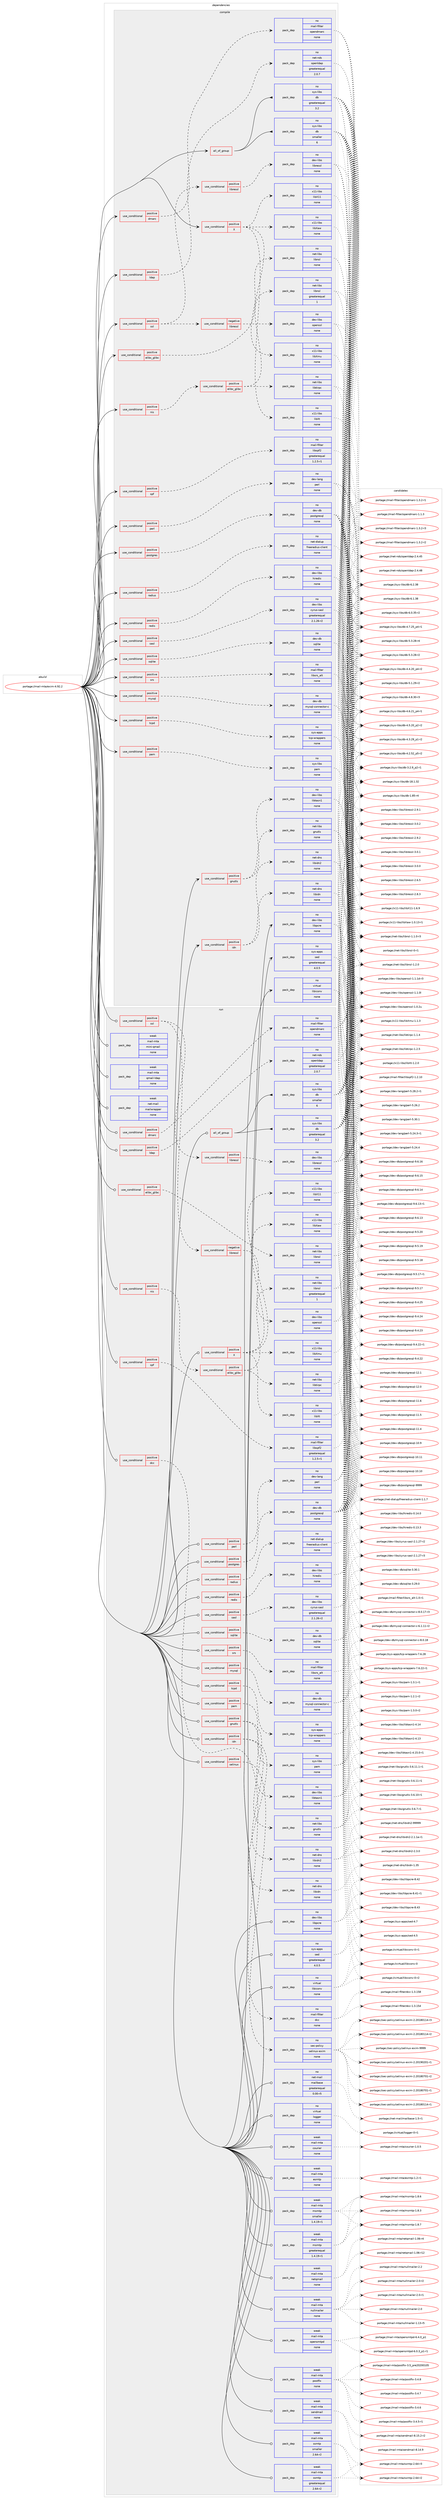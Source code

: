 digraph prolog {

# *************
# Graph options
# *************

newrank=true;
concentrate=true;
compound=true;
graph [rankdir=LR,fontname=Helvetica,fontsize=10,ranksep=1.5];#, ranksep=2.5, nodesep=0.2];
edge  [arrowhead=vee];
node  [fontname=Helvetica,fontsize=10];

# **********
# The ebuild
# **********

subgraph cluster_leftcol {
color=gray;
rank=same;
label=<<i>ebuild</i>>;
id [label="portage://mail-mta/exim-4.92.2", color=red, width=4, href="../mail-mta/exim-4.92.2.svg"];
}

# ****************
# The dependencies
# ****************

subgraph cluster_midcol {
color=gray;
label=<<i>dependencies</i>>;
subgraph cluster_compile {
fillcolor="#eeeeee";
style=filled;
label=<<i>compile</i>>;
subgraph all180 {
dependency232435 [label=<<TABLE BORDER="0" CELLBORDER="1" CELLSPACING="0" CELLPADDING="4"><TR><TD CELLPADDING="10">all_of_group</TD></TR></TABLE>>, shape=none, color=red];subgraph pack175779 {
dependency232436 [label=<<TABLE BORDER="0" CELLBORDER="1" CELLSPACING="0" CELLPADDING="4" WIDTH="220"><TR><TD ROWSPAN="6" CELLPADDING="30">pack_dep</TD></TR><TR><TD WIDTH="110">no</TD></TR><TR><TD>sys-libs</TD></TR><TR><TD>db</TD></TR><TR><TD>greaterequal</TD></TR><TR><TD>3.2</TD></TR></TABLE>>, shape=none, color=blue];
}
dependency232435:e -> dependency232436:w [weight=20,style="solid",arrowhead="inv"];
subgraph pack175780 {
dependency232437 [label=<<TABLE BORDER="0" CELLBORDER="1" CELLSPACING="0" CELLPADDING="4" WIDTH="220"><TR><TD ROWSPAN="6" CELLPADDING="30">pack_dep</TD></TR><TR><TD WIDTH="110">no</TD></TR><TR><TD>sys-libs</TD></TR><TR><TD>db</TD></TR><TR><TD>smaller</TD></TR><TR><TD>6</TD></TR></TABLE>>, shape=none, color=blue];
}
dependency232435:e -> dependency232437:w [weight=20,style="solid",arrowhead="inv"];
}
id:e -> dependency232435:w [weight=20,style="solid",arrowhead="vee"];
subgraph cond53101 {
dependency232438 [label=<<TABLE BORDER="0" CELLBORDER="1" CELLSPACING="0" CELLPADDING="4"><TR><TD ROWSPAN="3" CELLPADDING="10">use_conditional</TD></TR><TR><TD>positive</TD></TR><TR><TD>X</TD></TR></TABLE>>, shape=none, color=red];
subgraph pack175781 {
dependency232439 [label=<<TABLE BORDER="0" CELLBORDER="1" CELLSPACING="0" CELLPADDING="4" WIDTH="220"><TR><TD ROWSPAN="6" CELLPADDING="30">pack_dep</TD></TR><TR><TD WIDTH="110">no</TD></TR><TR><TD>x11-libs</TD></TR><TR><TD>libX11</TD></TR><TR><TD>none</TD></TR><TR><TD></TD></TR></TABLE>>, shape=none, color=blue];
}
dependency232438:e -> dependency232439:w [weight=20,style="dashed",arrowhead="vee"];
subgraph pack175782 {
dependency232440 [label=<<TABLE BORDER="0" CELLBORDER="1" CELLSPACING="0" CELLPADDING="4" WIDTH="220"><TR><TD ROWSPAN="6" CELLPADDING="30">pack_dep</TD></TR><TR><TD WIDTH="110">no</TD></TR><TR><TD>x11-libs</TD></TR><TR><TD>libXmu</TD></TR><TR><TD>none</TD></TR><TR><TD></TD></TR></TABLE>>, shape=none, color=blue];
}
dependency232438:e -> dependency232440:w [weight=20,style="dashed",arrowhead="vee"];
subgraph pack175783 {
dependency232441 [label=<<TABLE BORDER="0" CELLBORDER="1" CELLSPACING="0" CELLPADDING="4" WIDTH="220"><TR><TD ROWSPAN="6" CELLPADDING="30">pack_dep</TD></TR><TR><TD WIDTH="110">no</TD></TR><TR><TD>x11-libs</TD></TR><TR><TD>libXt</TD></TR><TR><TD>none</TD></TR><TR><TD></TD></TR></TABLE>>, shape=none, color=blue];
}
dependency232438:e -> dependency232441:w [weight=20,style="dashed",arrowhead="vee"];
subgraph pack175784 {
dependency232442 [label=<<TABLE BORDER="0" CELLBORDER="1" CELLSPACING="0" CELLPADDING="4" WIDTH="220"><TR><TD ROWSPAN="6" CELLPADDING="30">pack_dep</TD></TR><TR><TD WIDTH="110">no</TD></TR><TR><TD>x11-libs</TD></TR><TR><TD>libXaw</TD></TR><TR><TD>none</TD></TR><TR><TD></TD></TR></TABLE>>, shape=none, color=blue];
}
dependency232438:e -> dependency232442:w [weight=20,style="dashed",arrowhead="vee"];
}
id:e -> dependency232438:w [weight=20,style="solid",arrowhead="vee"];
subgraph cond53102 {
dependency232443 [label=<<TABLE BORDER="0" CELLBORDER="1" CELLSPACING="0" CELLPADDING="4"><TR><TD ROWSPAN="3" CELLPADDING="10">use_conditional</TD></TR><TR><TD>positive</TD></TR><TR><TD>dmarc</TD></TR></TABLE>>, shape=none, color=red];
subgraph pack175785 {
dependency232444 [label=<<TABLE BORDER="0" CELLBORDER="1" CELLSPACING="0" CELLPADDING="4" WIDTH="220"><TR><TD ROWSPAN="6" CELLPADDING="30">pack_dep</TD></TR><TR><TD WIDTH="110">no</TD></TR><TR><TD>mail-filter</TD></TR><TR><TD>opendmarc</TD></TR><TR><TD>none</TD></TR><TR><TD></TD></TR></TABLE>>, shape=none, color=blue];
}
dependency232443:e -> dependency232444:w [weight=20,style="dashed",arrowhead="vee"];
}
id:e -> dependency232443:w [weight=20,style="solid",arrowhead="vee"];
subgraph cond53103 {
dependency232445 [label=<<TABLE BORDER="0" CELLBORDER="1" CELLSPACING="0" CELLPADDING="4"><TR><TD ROWSPAN="3" CELLPADDING="10">use_conditional</TD></TR><TR><TD>positive</TD></TR><TR><TD>elibc_glibc</TD></TR></TABLE>>, shape=none, color=red];
subgraph pack175786 {
dependency232446 [label=<<TABLE BORDER="0" CELLBORDER="1" CELLSPACING="0" CELLPADDING="4" WIDTH="220"><TR><TD ROWSPAN="6" CELLPADDING="30">pack_dep</TD></TR><TR><TD WIDTH="110">no</TD></TR><TR><TD>net-libs</TD></TR><TR><TD>libnsl</TD></TR><TR><TD>none</TD></TR><TR><TD></TD></TR></TABLE>>, shape=none, color=blue];
}
dependency232445:e -> dependency232446:w [weight=20,style="dashed",arrowhead="vee"];
}
id:e -> dependency232445:w [weight=20,style="solid",arrowhead="vee"];
subgraph cond53104 {
dependency232447 [label=<<TABLE BORDER="0" CELLBORDER="1" CELLSPACING="0" CELLPADDING="4"><TR><TD ROWSPAN="3" CELLPADDING="10">use_conditional</TD></TR><TR><TD>positive</TD></TR><TR><TD>gnutls</TD></TR></TABLE>>, shape=none, color=red];
subgraph pack175787 {
dependency232448 [label=<<TABLE BORDER="0" CELLBORDER="1" CELLSPACING="0" CELLPADDING="4" WIDTH="220"><TR><TD ROWSPAN="6" CELLPADDING="30">pack_dep</TD></TR><TR><TD WIDTH="110">no</TD></TR><TR><TD>net-libs</TD></TR><TR><TD>gnutls</TD></TR><TR><TD>none</TD></TR><TR><TD></TD></TR></TABLE>>, shape=none, color=blue];
}
dependency232447:e -> dependency232448:w [weight=20,style="dashed",arrowhead="vee"];
subgraph pack175788 {
dependency232449 [label=<<TABLE BORDER="0" CELLBORDER="1" CELLSPACING="0" CELLPADDING="4" WIDTH="220"><TR><TD ROWSPAN="6" CELLPADDING="30">pack_dep</TD></TR><TR><TD WIDTH="110">no</TD></TR><TR><TD>dev-libs</TD></TR><TR><TD>libtasn1</TD></TR><TR><TD>none</TD></TR><TR><TD></TD></TR></TABLE>>, shape=none, color=blue];
}
dependency232447:e -> dependency232449:w [weight=20,style="dashed",arrowhead="vee"];
}
id:e -> dependency232447:w [weight=20,style="solid",arrowhead="vee"];
subgraph cond53105 {
dependency232450 [label=<<TABLE BORDER="0" CELLBORDER="1" CELLSPACING="0" CELLPADDING="4"><TR><TD ROWSPAN="3" CELLPADDING="10">use_conditional</TD></TR><TR><TD>positive</TD></TR><TR><TD>idn</TD></TR></TABLE>>, shape=none, color=red];
subgraph pack175789 {
dependency232451 [label=<<TABLE BORDER="0" CELLBORDER="1" CELLSPACING="0" CELLPADDING="4" WIDTH="220"><TR><TD ROWSPAN="6" CELLPADDING="30">pack_dep</TD></TR><TR><TD WIDTH="110">no</TD></TR><TR><TD>net-dns</TD></TR><TR><TD>libidn</TD></TR><TR><TD>none</TD></TR><TR><TD></TD></TR></TABLE>>, shape=none, color=blue];
}
dependency232450:e -> dependency232451:w [weight=20,style="dashed",arrowhead="vee"];
subgraph pack175790 {
dependency232452 [label=<<TABLE BORDER="0" CELLBORDER="1" CELLSPACING="0" CELLPADDING="4" WIDTH="220"><TR><TD ROWSPAN="6" CELLPADDING="30">pack_dep</TD></TR><TR><TD WIDTH="110">no</TD></TR><TR><TD>net-dns</TD></TR><TR><TD>libidn2</TD></TR><TR><TD>none</TD></TR><TR><TD></TD></TR></TABLE>>, shape=none, color=blue];
}
dependency232450:e -> dependency232452:w [weight=20,style="dashed",arrowhead="vee"];
}
id:e -> dependency232450:w [weight=20,style="solid",arrowhead="vee"];
subgraph cond53106 {
dependency232453 [label=<<TABLE BORDER="0" CELLBORDER="1" CELLSPACING="0" CELLPADDING="4"><TR><TD ROWSPAN="3" CELLPADDING="10">use_conditional</TD></TR><TR><TD>positive</TD></TR><TR><TD>ldap</TD></TR></TABLE>>, shape=none, color=red];
subgraph pack175791 {
dependency232454 [label=<<TABLE BORDER="0" CELLBORDER="1" CELLSPACING="0" CELLPADDING="4" WIDTH="220"><TR><TD ROWSPAN="6" CELLPADDING="30">pack_dep</TD></TR><TR><TD WIDTH="110">no</TD></TR><TR><TD>net-nds</TD></TR><TR><TD>openldap</TD></TR><TR><TD>greaterequal</TD></TR><TR><TD>2.0.7</TD></TR></TABLE>>, shape=none, color=blue];
}
dependency232453:e -> dependency232454:w [weight=20,style="dashed",arrowhead="vee"];
}
id:e -> dependency232453:w [weight=20,style="solid",arrowhead="vee"];
subgraph cond53107 {
dependency232455 [label=<<TABLE BORDER="0" CELLBORDER="1" CELLSPACING="0" CELLPADDING="4"><TR><TD ROWSPAN="3" CELLPADDING="10">use_conditional</TD></TR><TR><TD>positive</TD></TR><TR><TD>mysql</TD></TR></TABLE>>, shape=none, color=red];
subgraph pack175792 {
dependency232456 [label=<<TABLE BORDER="0" CELLBORDER="1" CELLSPACING="0" CELLPADDING="4" WIDTH="220"><TR><TD ROWSPAN="6" CELLPADDING="30">pack_dep</TD></TR><TR><TD WIDTH="110">no</TD></TR><TR><TD>dev-db</TD></TR><TR><TD>mysql-connector-c</TD></TR><TR><TD>none</TD></TR><TR><TD></TD></TR></TABLE>>, shape=none, color=blue];
}
dependency232455:e -> dependency232456:w [weight=20,style="dashed",arrowhead="vee"];
}
id:e -> dependency232455:w [weight=20,style="solid",arrowhead="vee"];
subgraph cond53108 {
dependency232457 [label=<<TABLE BORDER="0" CELLBORDER="1" CELLSPACING="0" CELLPADDING="4"><TR><TD ROWSPAN="3" CELLPADDING="10">use_conditional</TD></TR><TR><TD>positive</TD></TR><TR><TD>nis</TD></TR></TABLE>>, shape=none, color=red];
subgraph cond53109 {
dependency232458 [label=<<TABLE BORDER="0" CELLBORDER="1" CELLSPACING="0" CELLPADDING="4"><TR><TD ROWSPAN="3" CELLPADDING="10">use_conditional</TD></TR><TR><TD>positive</TD></TR><TR><TD>elibc_glibc</TD></TR></TABLE>>, shape=none, color=red];
subgraph pack175793 {
dependency232459 [label=<<TABLE BORDER="0" CELLBORDER="1" CELLSPACING="0" CELLPADDING="4" WIDTH="220"><TR><TD ROWSPAN="6" CELLPADDING="30">pack_dep</TD></TR><TR><TD WIDTH="110">no</TD></TR><TR><TD>net-libs</TD></TR><TR><TD>libtirpc</TD></TR><TR><TD>none</TD></TR><TR><TD></TD></TR></TABLE>>, shape=none, color=blue];
}
dependency232458:e -> dependency232459:w [weight=20,style="dashed",arrowhead="vee"];
subgraph pack175794 {
dependency232460 [label=<<TABLE BORDER="0" CELLBORDER="1" CELLSPACING="0" CELLPADDING="4" WIDTH="220"><TR><TD ROWSPAN="6" CELLPADDING="30">pack_dep</TD></TR><TR><TD WIDTH="110">no</TD></TR><TR><TD>net-libs</TD></TR><TR><TD>libnsl</TD></TR><TR><TD>greaterequal</TD></TR><TR><TD>1</TD></TR></TABLE>>, shape=none, color=blue];
}
dependency232458:e -> dependency232460:w [weight=20,style="dashed",arrowhead="vee"];
}
dependency232457:e -> dependency232458:w [weight=20,style="dashed",arrowhead="vee"];
}
id:e -> dependency232457:w [weight=20,style="solid",arrowhead="vee"];
subgraph cond53110 {
dependency232461 [label=<<TABLE BORDER="0" CELLBORDER="1" CELLSPACING="0" CELLPADDING="4"><TR><TD ROWSPAN="3" CELLPADDING="10">use_conditional</TD></TR><TR><TD>positive</TD></TR><TR><TD>pam</TD></TR></TABLE>>, shape=none, color=red];
subgraph pack175795 {
dependency232462 [label=<<TABLE BORDER="0" CELLBORDER="1" CELLSPACING="0" CELLPADDING="4" WIDTH="220"><TR><TD ROWSPAN="6" CELLPADDING="30">pack_dep</TD></TR><TR><TD WIDTH="110">no</TD></TR><TR><TD>sys-libs</TD></TR><TR><TD>pam</TD></TR><TR><TD>none</TD></TR><TR><TD></TD></TR></TABLE>>, shape=none, color=blue];
}
dependency232461:e -> dependency232462:w [weight=20,style="dashed",arrowhead="vee"];
}
id:e -> dependency232461:w [weight=20,style="solid",arrowhead="vee"];
subgraph cond53111 {
dependency232463 [label=<<TABLE BORDER="0" CELLBORDER="1" CELLSPACING="0" CELLPADDING="4"><TR><TD ROWSPAN="3" CELLPADDING="10">use_conditional</TD></TR><TR><TD>positive</TD></TR><TR><TD>perl</TD></TR></TABLE>>, shape=none, color=red];
subgraph pack175796 {
dependency232464 [label=<<TABLE BORDER="0" CELLBORDER="1" CELLSPACING="0" CELLPADDING="4" WIDTH="220"><TR><TD ROWSPAN="6" CELLPADDING="30">pack_dep</TD></TR><TR><TD WIDTH="110">no</TD></TR><TR><TD>dev-lang</TD></TR><TR><TD>perl</TD></TR><TR><TD>none</TD></TR><TR><TD></TD></TR></TABLE>>, shape=none, color=blue];
}
dependency232463:e -> dependency232464:w [weight=20,style="dashed",arrowhead="vee"];
}
id:e -> dependency232463:w [weight=20,style="solid",arrowhead="vee"];
subgraph cond53112 {
dependency232465 [label=<<TABLE BORDER="0" CELLBORDER="1" CELLSPACING="0" CELLPADDING="4"><TR><TD ROWSPAN="3" CELLPADDING="10">use_conditional</TD></TR><TR><TD>positive</TD></TR><TR><TD>postgres</TD></TR></TABLE>>, shape=none, color=red];
subgraph pack175797 {
dependency232466 [label=<<TABLE BORDER="0" CELLBORDER="1" CELLSPACING="0" CELLPADDING="4" WIDTH="220"><TR><TD ROWSPAN="6" CELLPADDING="30">pack_dep</TD></TR><TR><TD WIDTH="110">no</TD></TR><TR><TD>dev-db</TD></TR><TR><TD>postgresql</TD></TR><TR><TD>none</TD></TR><TR><TD></TD></TR></TABLE>>, shape=none, color=blue];
}
dependency232465:e -> dependency232466:w [weight=20,style="dashed",arrowhead="vee"];
}
id:e -> dependency232465:w [weight=20,style="solid",arrowhead="vee"];
subgraph cond53113 {
dependency232467 [label=<<TABLE BORDER="0" CELLBORDER="1" CELLSPACING="0" CELLPADDING="4"><TR><TD ROWSPAN="3" CELLPADDING="10">use_conditional</TD></TR><TR><TD>positive</TD></TR><TR><TD>radius</TD></TR></TABLE>>, shape=none, color=red];
subgraph pack175798 {
dependency232468 [label=<<TABLE BORDER="0" CELLBORDER="1" CELLSPACING="0" CELLPADDING="4" WIDTH="220"><TR><TD ROWSPAN="6" CELLPADDING="30">pack_dep</TD></TR><TR><TD WIDTH="110">no</TD></TR><TR><TD>net-dialup</TD></TR><TR><TD>freeradius-client</TD></TR><TR><TD>none</TD></TR><TR><TD></TD></TR></TABLE>>, shape=none, color=blue];
}
dependency232467:e -> dependency232468:w [weight=20,style="dashed",arrowhead="vee"];
}
id:e -> dependency232467:w [weight=20,style="solid",arrowhead="vee"];
subgraph cond53114 {
dependency232469 [label=<<TABLE BORDER="0" CELLBORDER="1" CELLSPACING="0" CELLPADDING="4"><TR><TD ROWSPAN="3" CELLPADDING="10">use_conditional</TD></TR><TR><TD>positive</TD></TR><TR><TD>redis</TD></TR></TABLE>>, shape=none, color=red];
subgraph pack175799 {
dependency232470 [label=<<TABLE BORDER="0" CELLBORDER="1" CELLSPACING="0" CELLPADDING="4" WIDTH="220"><TR><TD ROWSPAN="6" CELLPADDING="30">pack_dep</TD></TR><TR><TD WIDTH="110">no</TD></TR><TR><TD>dev-libs</TD></TR><TR><TD>hiredis</TD></TR><TR><TD>none</TD></TR><TR><TD></TD></TR></TABLE>>, shape=none, color=blue];
}
dependency232469:e -> dependency232470:w [weight=20,style="dashed",arrowhead="vee"];
}
id:e -> dependency232469:w [weight=20,style="solid",arrowhead="vee"];
subgraph cond53115 {
dependency232471 [label=<<TABLE BORDER="0" CELLBORDER="1" CELLSPACING="0" CELLPADDING="4"><TR><TD ROWSPAN="3" CELLPADDING="10">use_conditional</TD></TR><TR><TD>positive</TD></TR><TR><TD>sasl</TD></TR></TABLE>>, shape=none, color=red];
subgraph pack175800 {
dependency232472 [label=<<TABLE BORDER="0" CELLBORDER="1" CELLSPACING="0" CELLPADDING="4" WIDTH="220"><TR><TD ROWSPAN="6" CELLPADDING="30">pack_dep</TD></TR><TR><TD WIDTH="110">no</TD></TR><TR><TD>dev-libs</TD></TR><TR><TD>cyrus-sasl</TD></TR><TR><TD>greaterequal</TD></TR><TR><TD>2.1.26-r2</TD></TR></TABLE>>, shape=none, color=blue];
}
dependency232471:e -> dependency232472:w [weight=20,style="dashed",arrowhead="vee"];
}
id:e -> dependency232471:w [weight=20,style="solid",arrowhead="vee"];
subgraph cond53116 {
dependency232473 [label=<<TABLE BORDER="0" CELLBORDER="1" CELLSPACING="0" CELLPADDING="4"><TR><TD ROWSPAN="3" CELLPADDING="10">use_conditional</TD></TR><TR><TD>positive</TD></TR><TR><TD>spf</TD></TR></TABLE>>, shape=none, color=red];
subgraph pack175801 {
dependency232474 [label=<<TABLE BORDER="0" CELLBORDER="1" CELLSPACING="0" CELLPADDING="4" WIDTH="220"><TR><TD ROWSPAN="6" CELLPADDING="30">pack_dep</TD></TR><TR><TD WIDTH="110">no</TD></TR><TR><TD>mail-filter</TD></TR><TR><TD>libspf2</TD></TR><TR><TD>greaterequal</TD></TR><TR><TD>1.2.5-r1</TD></TR></TABLE>>, shape=none, color=blue];
}
dependency232473:e -> dependency232474:w [weight=20,style="dashed",arrowhead="vee"];
}
id:e -> dependency232473:w [weight=20,style="solid",arrowhead="vee"];
subgraph cond53117 {
dependency232475 [label=<<TABLE BORDER="0" CELLBORDER="1" CELLSPACING="0" CELLPADDING="4"><TR><TD ROWSPAN="3" CELLPADDING="10">use_conditional</TD></TR><TR><TD>positive</TD></TR><TR><TD>sqlite</TD></TR></TABLE>>, shape=none, color=red];
subgraph pack175802 {
dependency232476 [label=<<TABLE BORDER="0" CELLBORDER="1" CELLSPACING="0" CELLPADDING="4" WIDTH="220"><TR><TD ROWSPAN="6" CELLPADDING="30">pack_dep</TD></TR><TR><TD WIDTH="110">no</TD></TR><TR><TD>dev-db</TD></TR><TR><TD>sqlite</TD></TR><TR><TD>none</TD></TR><TR><TD></TD></TR></TABLE>>, shape=none, color=blue];
}
dependency232475:e -> dependency232476:w [weight=20,style="dashed",arrowhead="vee"];
}
id:e -> dependency232475:w [weight=20,style="solid",arrowhead="vee"];
subgraph cond53118 {
dependency232477 [label=<<TABLE BORDER="0" CELLBORDER="1" CELLSPACING="0" CELLPADDING="4"><TR><TD ROWSPAN="3" CELLPADDING="10">use_conditional</TD></TR><TR><TD>positive</TD></TR><TR><TD>srs</TD></TR></TABLE>>, shape=none, color=red];
subgraph pack175803 {
dependency232478 [label=<<TABLE BORDER="0" CELLBORDER="1" CELLSPACING="0" CELLPADDING="4" WIDTH="220"><TR><TD ROWSPAN="6" CELLPADDING="30">pack_dep</TD></TR><TR><TD WIDTH="110">no</TD></TR><TR><TD>mail-filter</TD></TR><TR><TD>libsrs_alt</TD></TR><TR><TD>none</TD></TR><TR><TD></TD></TR></TABLE>>, shape=none, color=blue];
}
dependency232477:e -> dependency232478:w [weight=20,style="dashed",arrowhead="vee"];
}
id:e -> dependency232477:w [weight=20,style="solid",arrowhead="vee"];
subgraph cond53119 {
dependency232479 [label=<<TABLE BORDER="0" CELLBORDER="1" CELLSPACING="0" CELLPADDING="4"><TR><TD ROWSPAN="3" CELLPADDING="10">use_conditional</TD></TR><TR><TD>positive</TD></TR><TR><TD>ssl</TD></TR></TABLE>>, shape=none, color=red];
subgraph cond53120 {
dependency232480 [label=<<TABLE BORDER="0" CELLBORDER="1" CELLSPACING="0" CELLPADDING="4"><TR><TD ROWSPAN="3" CELLPADDING="10">use_conditional</TD></TR><TR><TD>negative</TD></TR><TR><TD>libressl</TD></TR></TABLE>>, shape=none, color=red];
subgraph pack175804 {
dependency232481 [label=<<TABLE BORDER="0" CELLBORDER="1" CELLSPACING="0" CELLPADDING="4" WIDTH="220"><TR><TD ROWSPAN="6" CELLPADDING="30">pack_dep</TD></TR><TR><TD WIDTH="110">no</TD></TR><TR><TD>dev-libs</TD></TR><TR><TD>openssl</TD></TR><TR><TD>none</TD></TR><TR><TD></TD></TR></TABLE>>, shape=none, color=blue];
}
dependency232480:e -> dependency232481:w [weight=20,style="dashed",arrowhead="vee"];
}
dependency232479:e -> dependency232480:w [weight=20,style="dashed",arrowhead="vee"];
subgraph cond53121 {
dependency232482 [label=<<TABLE BORDER="0" CELLBORDER="1" CELLSPACING="0" CELLPADDING="4"><TR><TD ROWSPAN="3" CELLPADDING="10">use_conditional</TD></TR><TR><TD>positive</TD></TR><TR><TD>libressl</TD></TR></TABLE>>, shape=none, color=red];
subgraph pack175805 {
dependency232483 [label=<<TABLE BORDER="0" CELLBORDER="1" CELLSPACING="0" CELLPADDING="4" WIDTH="220"><TR><TD ROWSPAN="6" CELLPADDING="30">pack_dep</TD></TR><TR><TD WIDTH="110">no</TD></TR><TR><TD>dev-libs</TD></TR><TR><TD>libressl</TD></TR><TR><TD>none</TD></TR><TR><TD></TD></TR></TABLE>>, shape=none, color=blue];
}
dependency232482:e -> dependency232483:w [weight=20,style="dashed",arrowhead="vee"];
}
dependency232479:e -> dependency232482:w [weight=20,style="dashed",arrowhead="vee"];
}
id:e -> dependency232479:w [weight=20,style="solid",arrowhead="vee"];
subgraph cond53122 {
dependency232484 [label=<<TABLE BORDER="0" CELLBORDER="1" CELLSPACING="0" CELLPADDING="4"><TR><TD ROWSPAN="3" CELLPADDING="10">use_conditional</TD></TR><TR><TD>positive</TD></TR><TR><TD>tcpd</TD></TR></TABLE>>, shape=none, color=red];
subgraph pack175806 {
dependency232485 [label=<<TABLE BORDER="0" CELLBORDER="1" CELLSPACING="0" CELLPADDING="4" WIDTH="220"><TR><TD ROWSPAN="6" CELLPADDING="30">pack_dep</TD></TR><TR><TD WIDTH="110">no</TD></TR><TR><TD>sys-apps</TD></TR><TR><TD>tcp-wrappers</TD></TR><TR><TD>none</TD></TR><TR><TD></TD></TR></TABLE>>, shape=none, color=blue];
}
dependency232484:e -> dependency232485:w [weight=20,style="dashed",arrowhead="vee"];
}
id:e -> dependency232484:w [weight=20,style="solid",arrowhead="vee"];
subgraph pack175807 {
dependency232486 [label=<<TABLE BORDER="0" CELLBORDER="1" CELLSPACING="0" CELLPADDING="4" WIDTH="220"><TR><TD ROWSPAN="6" CELLPADDING="30">pack_dep</TD></TR><TR><TD WIDTH="110">no</TD></TR><TR><TD>dev-libs</TD></TR><TR><TD>libpcre</TD></TR><TR><TD>none</TD></TR><TR><TD></TD></TR></TABLE>>, shape=none, color=blue];
}
id:e -> dependency232486:w [weight=20,style="solid",arrowhead="vee"];
subgraph pack175808 {
dependency232487 [label=<<TABLE BORDER="0" CELLBORDER="1" CELLSPACING="0" CELLPADDING="4" WIDTH="220"><TR><TD ROWSPAN="6" CELLPADDING="30">pack_dep</TD></TR><TR><TD WIDTH="110">no</TD></TR><TR><TD>sys-apps</TD></TR><TR><TD>sed</TD></TR><TR><TD>greaterequal</TD></TR><TR><TD>4.0.5</TD></TR></TABLE>>, shape=none, color=blue];
}
id:e -> dependency232487:w [weight=20,style="solid",arrowhead="vee"];
subgraph pack175809 {
dependency232488 [label=<<TABLE BORDER="0" CELLBORDER="1" CELLSPACING="0" CELLPADDING="4" WIDTH="220"><TR><TD ROWSPAN="6" CELLPADDING="30">pack_dep</TD></TR><TR><TD WIDTH="110">no</TD></TR><TR><TD>virtual</TD></TR><TR><TD>libiconv</TD></TR><TR><TD>none</TD></TR><TR><TD></TD></TR></TABLE>>, shape=none, color=blue];
}
id:e -> dependency232488:w [weight=20,style="solid",arrowhead="vee"];
}
subgraph cluster_compileandrun {
fillcolor="#eeeeee";
style=filled;
label=<<i>compile and run</i>>;
}
subgraph cluster_run {
fillcolor="#eeeeee";
style=filled;
label=<<i>run</i>>;
subgraph all181 {
dependency232489 [label=<<TABLE BORDER="0" CELLBORDER="1" CELLSPACING="0" CELLPADDING="4"><TR><TD CELLPADDING="10">all_of_group</TD></TR></TABLE>>, shape=none, color=red];subgraph pack175810 {
dependency232490 [label=<<TABLE BORDER="0" CELLBORDER="1" CELLSPACING="0" CELLPADDING="4" WIDTH="220"><TR><TD ROWSPAN="6" CELLPADDING="30">pack_dep</TD></TR><TR><TD WIDTH="110">no</TD></TR><TR><TD>sys-libs</TD></TR><TR><TD>db</TD></TR><TR><TD>greaterequal</TD></TR><TR><TD>3.2</TD></TR></TABLE>>, shape=none, color=blue];
}
dependency232489:e -> dependency232490:w [weight=20,style="solid",arrowhead="inv"];
subgraph pack175811 {
dependency232491 [label=<<TABLE BORDER="0" CELLBORDER="1" CELLSPACING="0" CELLPADDING="4" WIDTH="220"><TR><TD ROWSPAN="6" CELLPADDING="30">pack_dep</TD></TR><TR><TD WIDTH="110">no</TD></TR><TR><TD>sys-libs</TD></TR><TR><TD>db</TD></TR><TR><TD>smaller</TD></TR><TR><TD>6</TD></TR></TABLE>>, shape=none, color=blue];
}
dependency232489:e -> dependency232491:w [weight=20,style="solid",arrowhead="inv"];
}
id:e -> dependency232489:w [weight=20,style="solid",arrowhead="odot"];
subgraph cond53123 {
dependency232492 [label=<<TABLE BORDER="0" CELLBORDER="1" CELLSPACING="0" CELLPADDING="4"><TR><TD ROWSPAN="3" CELLPADDING="10">use_conditional</TD></TR><TR><TD>positive</TD></TR><TR><TD>X</TD></TR></TABLE>>, shape=none, color=red];
subgraph pack175812 {
dependency232493 [label=<<TABLE BORDER="0" CELLBORDER="1" CELLSPACING="0" CELLPADDING="4" WIDTH="220"><TR><TD ROWSPAN="6" CELLPADDING="30">pack_dep</TD></TR><TR><TD WIDTH="110">no</TD></TR><TR><TD>x11-libs</TD></TR><TR><TD>libX11</TD></TR><TR><TD>none</TD></TR><TR><TD></TD></TR></TABLE>>, shape=none, color=blue];
}
dependency232492:e -> dependency232493:w [weight=20,style="dashed",arrowhead="vee"];
subgraph pack175813 {
dependency232494 [label=<<TABLE BORDER="0" CELLBORDER="1" CELLSPACING="0" CELLPADDING="4" WIDTH="220"><TR><TD ROWSPAN="6" CELLPADDING="30">pack_dep</TD></TR><TR><TD WIDTH="110">no</TD></TR><TR><TD>x11-libs</TD></TR><TR><TD>libXmu</TD></TR><TR><TD>none</TD></TR><TR><TD></TD></TR></TABLE>>, shape=none, color=blue];
}
dependency232492:e -> dependency232494:w [weight=20,style="dashed",arrowhead="vee"];
subgraph pack175814 {
dependency232495 [label=<<TABLE BORDER="0" CELLBORDER="1" CELLSPACING="0" CELLPADDING="4" WIDTH="220"><TR><TD ROWSPAN="6" CELLPADDING="30">pack_dep</TD></TR><TR><TD WIDTH="110">no</TD></TR><TR><TD>x11-libs</TD></TR><TR><TD>libXt</TD></TR><TR><TD>none</TD></TR><TR><TD></TD></TR></TABLE>>, shape=none, color=blue];
}
dependency232492:e -> dependency232495:w [weight=20,style="dashed",arrowhead="vee"];
subgraph pack175815 {
dependency232496 [label=<<TABLE BORDER="0" CELLBORDER="1" CELLSPACING="0" CELLPADDING="4" WIDTH="220"><TR><TD ROWSPAN="6" CELLPADDING="30">pack_dep</TD></TR><TR><TD WIDTH="110">no</TD></TR><TR><TD>x11-libs</TD></TR><TR><TD>libXaw</TD></TR><TR><TD>none</TD></TR><TR><TD></TD></TR></TABLE>>, shape=none, color=blue];
}
dependency232492:e -> dependency232496:w [weight=20,style="dashed",arrowhead="vee"];
}
id:e -> dependency232492:w [weight=20,style="solid",arrowhead="odot"];
subgraph cond53124 {
dependency232497 [label=<<TABLE BORDER="0" CELLBORDER="1" CELLSPACING="0" CELLPADDING="4"><TR><TD ROWSPAN="3" CELLPADDING="10">use_conditional</TD></TR><TR><TD>positive</TD></TR><TR><TD>dcc</TD></TR></TABLE>>, shape=none, color=red];
subgraph pack175816 {
dependency232498 [label=<<TABLE BORDER="0" CELLBORDER="1" CELLSPACING="0" CELLPADDING="4" WIDTH="220"><TR><TD ROWSPAN="6" CELLPADDING="30">pack_dep</TD></TR><TR><TD WIDTH="110">no</TD></TR><TR><TD>mail-filter</TD></TR><TR><TD>dcc</TD></TR><TR><TD>none</TD></TR><TR><TD></TD></TR></TABLE>>, shape=none, color=blue];
}
dependency232497:e -> dependency232498:w [weight=20,style="dashed",arrowhead="vee"];
}
id:e -> dependency232497:w [weight=20,style="solid",arrowhead="odot"];
subgraph cond53125 {
dependency232499 [label=<<TABLE BORDER="0" CELLBORDER="1" CELLSPACING="0" CELLPADDING="4"><TR><TD ROWSPAN="3" CELLPADDING="10">use_conditional</TD></TR><TR><TD>positive</TD></TR><TR><TD>dmarc</TD></TR></TABLE>>, shape=none, color=red];
subgraph pack175817 {
dependency232500 [label=<<TABLE BORDER="0" CELLBORDER="1" CELLSPACING="0" CELLPADDING="4" WIDTH="220"><TR><TD ROWSPAN="6" CELLPADDING="30">pack_dep</TD></TR><TR><TD WIDTH="110">no</TD></TR><TR><TD>mail-filter</TD></TR><TR><TD>opendmarc</TD></TR><TR><TD>none</TD></TR><TR><TD></TD></TR></TABLE>>, shape=none, color=blue];
}
dependency232499:e -> dependency232500:w [weight=20,style="dashed",arrowhead="vee"];
}
id:e -> dependency232499:w [weight=20,style="solid",arrowhead="odot"];
subgraph cond53126 {
dependency232501 [label=<<TABLE BORDER="0" CELLBORDER="1" CELLSPACING="0" CELLPADDING="4"><TR><TD ROWSPAN="3" CELLPADDING="10">use_conditional</TD></TR><TR><TD>positive</TD></TR><TR><TD>elibc_glibc</TD></TR></TABLE>>, shape=none, color=red];
subgraph pack175818 {
dependency232502 [label=<<TABLE BORDER="0" CELLBORDER="1" CELLSPACING="0" CELLPADDING="4" WIDTH="220"><TR><TD ROWSPAN="6" CELLPADDING="30">pack_dep</TD></TR><TR><TD WIDTH="110">no</TD></TR><TR><TD>net-libs</TD></TR><TR><TD>libnsl</TD></TR><TR><TD>none</TD></TR><TR><TD></TD></TR></TABLE>>, shape=none, color=blue];
}
dependency232501:e -> dependency232502:w [weight=20,style="dashed",arrowhead="vee"];
}
id:e -> dependency232501:w [weight=20,style="solid",arrowhead="odot"];
subgraph cond53127 {
dependency232503 [label=<<TABLE BORDER="0" CELLBORDER="1" CELLSPACING="0" CELLPADDING="4"><TR><TD ROWSPAN="3" CELLPADDING="10">use_conditional</TD></TR><TR><TD>positive</TD></TR><TR><TD>gnutls</TD></TR></TABLE>>, shape=none, color=red];
subgraph pack175819 {
dependency232504 [label=<<TABLE BORDER="0" CELLBORDER="1" CELLSPACING="0" CELLPADDING="4" WIDTH="220"><TR><TD ROWSPAN="6" CELLPADDING="30">pack_dep</TD></TR><TR><TD WIDTH="110">no</TD></TR><TR><TD>net-libs</TD></TR><TR><TD>gnutls</TD></TR><TR><TD>none</TD></TR><TR><TD></TD></TR></TABLE>>, shape=none, color=blue];
}
dependency232503:e -> dependency232504:w [weight=20,style="dashed",arrowhead="vee"];
subgraph pack175820 {
dependency232505 [label=<<TABLE BORDER="0" CELLBORDER="1" CELLSPACING="0" CELLPADDING="4" WIDTH="220"><TR><TD ROWSPAN="6" CELLPADDING="30">pack_dep</TD></TR><TR><TD WIDTH="110">no</TD></TR><TR><TD>dev-libs</TD></TR><TR><TD>libtasn1</TD></TR><TR><TD>none</TD></TR><TR><TD></TD></TR></TABLE>>, shape=none, color=blue];
}
dependency232503:e -> dependency232505:w [weight=20,style="dashed",arrowhead="vee"];
}
id:e -> dependency232503:w [weight=20,style="solid",arrowhead="odot"];
subgraph cond53128 {
dependency232506 [label=<<TABLE BORDER="0" CELLBORDER="1" CELLSPACING="0" CELLPADDING="4"><TR><TD ROWSPAN="3" CELLPADDING="10">use_conditional</TD></TR><TR><TD>positive</TD></TR><TR><TD>idn</TD></TR></TABLE>>, shape=none, color=red];
subgraph pack175821 {
dependency232507 [label=<<TABLE BORDER="0" CELLBORDER="1" CELLSPACING="0" CELLPADDING="4" WIDTH="220"><TR><TD ROWSPAN="6" CELLPADDING="30">pack_dep</TD></TR><TR><TD WIDTH="110">no</TD></TR><TR><TD>net-dns</TD></TR><TR><TD>libidn</TD></TR><TR><TD>none</TD></TR><TR><TD></TD></TR></TABLE>>, shape=none, color=blue];
}
dependency232506:e -> dependency232507:w [weight=20,style="dashed",arrowhead="vee"];
subgraph pack175822 {
dependency232508 [label=<<TABLE BORDER="0" CELLBORDER="1" CELLSPACING="0" CELLPADDING="4" WIDTH="220"><TR><TD ROWSPAN="6" CELLPADDING="30">pack_dep</TD></TR><TR><TD WIDTH="110">no</TD></TR><TR><TD>net-dns</TD></TR><TR><TD>libidn2</TD></TR><TR><TD>none</TD></TR><TR><TD></TD></TR></TABLE>>, shape=none, color=blue];
}
dependency232506:e -> dependency232508:w [weight=20,style="dashed",arrowhead="vee"];
}
id:e -> dependency232506:w [weight=20,style="solid",arrowhead="odot"];
subgraph cond53129 {
dependency232509 [label=<<TABLE BORDER="0" CELLBORDER="1" CELLSPACING="0" CELLPADDING="4"><TR><TD ROWSPAN="3" CELLPADDING="10">use_conditional</TD></TR><TR><TD>positive</TD></TR><TR><TD>ldap</TD></TR></TABLE>>, shape=none, color=red];
subgraph pack175823 {
dependency232510 [label=<<TABLE BORDER="0" CELLBORDER="1" CELLSPACING="0" CELLPADDING="4" WIDTH="220"><TR><TD ROWSPAN="6" CELLPADDING="30">pack_dep</TD></TR><TR><TD WIDTH="110">no</TD></TR><TR><TD>net-nds</TD></TR><TR><TD>openldap</TD></TR><TR><TD>greaterequal</TD></TR><TR><TD>2.0.7</TD></TR></TABLE>>, shape=none, color=blue];
}
dependency232509:e -> dependency232510:w [weight=20,style="dashed",arrowhead="vee"];
}
id:e -> dependency232509:w [weight=20,style="solid",arrowhead="odot"];
subgraph cond53130 {
dependency232511 [label=<<TABLE BORDER="0" CELLBORDER="1" CELLSPACING="0" CELLPADDING="4"><TR><TD ROWSPAN="3" CELLPADDING="10">use_conditional</TD></TR><TR><TD>positive</TD></TR><TR><TD>mysql</TD></TR></TABLE>>, shape=none, color=red];
subgraph pack175824 {
dependency232512 [label=<<TABLE BORDER="0" CELLBORDER="1" CELLSPACING="0" CELLPADDING="4" WIDTH="220"><TR><TD ROWSPAN="6" CELLPADDING="30">pack_dep</TD></TR><TR><TD WIDTH="110">no</TD></TR><TR><TD>dev-db</TD></TR><TR><TD>mysql-connector-c</TD></TR><TR><TD>none</TD></TR><TR><TD></TD></TR></TABLE>>, shape=none, color=blue];
}
dependency232511:e -> dependency232512:w [weight=20,style="dashed",arrowhead="vee"];
}
id:e -> dependency232511:w [weight=20,style="solid",arrowhead="odot"];
subgraph cond53131 {
dependency232513 [label=<<TABLE BORDER="0" CELLBORDER="1" CELLSPACING="0" CELLPADDING="4"><TR><TD ROWSPAN="3" CELLPADDING="10">use_conditional</TD></TR><TR><TD>positive</TD></TR><TR><TD>nis</TD></TR></TABLE>>, shape=none, color=red];
subgraph cond53132 {
dependency232514 [label=<<TABLE BORDER="0" CELLBORDER="1" CELLSPACING="0" CELLPADDING="4"><TR><TD ROWSPAN="3" CELLPADDING="10">use_conditional</TD></TR><TR><TD>positive</TD></TR><TR><TD>elibc_glibc</TD></TR></TABLE>>, shape=none, color=red];
subgraph pack175825 {
dependency232515 [label=<<TABLE BORDER="0" CELLBORDER="1" CELLSPACING="0" CELLPADDING="4" WIDTH="220"><TR><TD ROWSPAN="6" CELLPADDING="30">pack_dep</TD></TR><TR><TD WIDTH="110">no</TD></TR><TR><TD>net-libs</TD></TR><TR><TD>libtirpc</TD></TR><TR><TD>none</TD></TR><TR><TD></TD></TR></TABLE>>, shape=none, color=blue];
}
dependency232514:e -> dependency232515:w [weight=20,style="dashed",arrowhead="vee"];
subgraph pack175826 {
dependency232516 [label=<<TABLE BORDER="0" CELLBORDER="1" CELLSPACING="0" CELLPADDING="4" WIDTH="220"><TR><TD ROWSPAN="6" CELLPADDING="30">pack_dep</TD></TR><TR><TD WIDTH="110">no</TD></TR><TR><TD>net-libs</TD></TR><TR><TD>libnsl</TD></TR><TR><TD>greaterequal</TD></TR><TR><TD>1</TD></TR></TABLE>>, shape=none, color=blue];
}
dependency232514:e -> dependency232516:w [weight=20,style="dashed",arrowhead="vee"];
}
dependency232513:e -> dependency232514:w [weight=20,style="dashed",arrowhead="vee"];
}
id:e -> dependency232513:w [weight=20,style="solid",arrowhead="odot"];
subgraph cond53133 {
dependency232517 [label=<<TABLE BORDER="0" CELLBORDER="1" CELLSPACING="0" CELLPADDING="4"><TR><TD ROWSPAN="3" CELLPADDING="10">use_conditional</TD></TR><TR><TD>positive</TD></TR><TR><TD>pam</TD></TR></TABLE>>, shape=none, color=red];
subgraph pack175827 {
dependency232518 [label=<<TABLE BORDER="0" CELLBORDER="1" CELLSPACING="0" CELLPADDING="4" WIDTH="220"><TR><TD ROWSPAN="6" CELLPADDING="30">pack_dep</TD></TR><TR><TD WIDTH="110">no</TD></TR><TR><TD>sys-libs</TD></TR><TR><TD>pam</TD></TR><TR><TD>none</TD></TR><TR><TD></TD></TR></TABLE>>, shape=none, color=blue];
}
dependency232517:e -> dependency232518:w [weight=20,style="dashed",arrowhead="vee"];
}
id:e -> dependency232517:w [weight=20,style="solid",arrowhead="odot"];
subgraph cond53134 {
dependency232519 [label=<<TABLE BORDER="0" CELLBORDER="1" CELLSPACING="0" CELLPADDING="4"><TR><TD ROWSPAN="3" CELLPADDING="10">use_conditional</TD></TR><TR><TD>positive</TD></TR><TR><TD>perl</TD></TR></TABLE>>, shape=none, color=red];
subgraph pack175828 {
dependency232520 [label=<<TABLE BORDER="0" CELLBORDER="1" CELLSPACING="0" CELLPADDING="4" WIDTH="220"><TR><TD ROWSPAN="6" CELLPADDING="30">pack_dep</TD></TR><TR><TD WIDTH="110">no</TD></TR><TR><TD>dev-lang</TD></TR><TR><TD>perl</TD></TR><TR><TD>none</TD></TR><TR><TD></TD></TR></TABLE>>, shape=none, color=blue];
}
dependency232519:e -> dependency232520:w [weight=20,style="dashed",arrowhead="vee"];
}
id:e -> dependency232519:w [weight=20,style="solid",arrowhead="odot"];
subgraph cond53135 {
dependency232521 [label=<<TABLE BORDER="0" CELLBORDER="1" CELLSPACING="0" CELLPADDING="4"><TR><TD ROWSPAN="3" CELLPADDING="10">use_conditional</TD></TR><TR><TD>positive</TD></TR><TR><TD>postgres</TD></TR></TABLE>>, shape=none, color=red];
subgraph pack175829 {
dependency232522 [label=<<TABLE BORDER="0" CELLBORDER="1" CELLSPACING="0" CELLPADDING="4" WIDTH="220"><TR><TD ROWSPAN="6" CELLPADDING="30">pack_dep</TD></TR><TR><TD WIDTH="110">no</TD></TR><TR><TD>dev-db</TD></TR><TR><TD>postgresql</TD></TR><TR><TD>none</TD></TR><TR><TD></TD></TR></TABLE>>, shape=none, color=blue];
}
dependency232521:e -> dependency232522:w [weight=20,style="dashed",arrowhead="vee"];
}
id:e -> dependency232521:w [weight=20,style="solid",arrowhead="odot"];
subgraph cond53136 {
dependency232523 [label=<<TABLE BORDER="0" CELLBORDER="1" CELLSPACING="0" CELLPADDING="4"><TR><TD ROWSPAN="3" CELLPADDING="10">use_conditional</TD></TR><TR><TD>positive</TD></TR><TR><TD>radius</TD></TR></TABLE>>, shape=none, color=red];
subgraph pack175830 {
dependency232524 [label=<<TABLE BORDER="0" CELLBORDER="1" CELLSPACING="0" CELLPADDING="4" WIDTH="220"><TR><TD ROWSPAN="6" CELLPADDING="30">pack_dep</TD></TR><TR><TD WIDTH="110">no</TD></TR><TR><TD>net-dialup</TD></TR><TR><TD>freeradius-client</TD></TR><TR><TD>none</TD></TR><TR><TD></TD></TR></TABLE>>, shape=none, color=blue];
}
dependency232523:e -> dependency232524:w [weight=20,style="dashed",arrowhead="vee"];
}
id:e -> dependency232523:w [weight=20,style="solid",arrowhead="odot"];
subgraph cond53137 {
dependency232525 [label=<<TABLE BORDER="0" CELLBORDER="1" CELLSPACING="0" CELLPADDING="4"><TR><TD ROWSPAN="3" CELLPADDING="10">use_conditional</TD></TR><TR><TD>positive</TD></TR><TR><TD>redis</TD></TR></TABLE>>, shape=none, color=red];
subgraph pack175831 {
dependency232526 [label=<<TABLE BORDER="0" CELLBORDER="1" CELLSPACING="0" CELLPADDING="4" WIDTH="220"><TR><TD ROWSPAN="6" CELLPADDING="30">pack_dep</TD></TR><TR><TD WIDTH="110">no</TD></TR><TR><TD>dev-libs</TD></TR><TR><TD>hiredis</TD></TR><TR><TD>none</TD></TR><TR><TD></TD></TR></TABLE>>, shape=none, color=blue];
}
dependency232525:e -> dependency232526:w [weight=20,style="dashed",arrowhead="vee"];
}
id:e -> dependency232525:w [weight=20,style="solid",arrowhead="odot"];
subgraph cond53138 {
dependency232527 [label=<<TABLE BORDER="0" CELLBORDER="1" CELLSPACING="0" CELLPADDING="4"><TR><TD ROWSPAN="3" CELLPADDING="10">use_conditional</TD></TR><TR><TD>positive</TD></TR><TR><TD>sasl</TD></TR></TABLE>>, shape=none, color=red];
subgraph pack175832 {
dependency232528 [label=<<TABLE BORDER="0" CELLBORDER="1" CELLSPACING="0" CELLPADDING="4" WIDTH="220"><TR><TD ROWSPAN="6" CELLPADDING="30">pack_dep</TD></TR><TR><TD WIDTH="110">no</TD></TR><TR><TD>dev-libs</TD></TR><TR><TD>cyrus-sasl</TD></TR><TR><TD>greaterequal</TD></TR><TR><TD>2.1.26-r2</TD></TR></TABLE>>, shape=none, color=blue];
}
dependency232527:e -> dependency232528:w [weight=20,style="dashed",arrowhead="vee"];
}
id:e -> dependency232527:w [weight=20,style="solid",arrowhead="odot"];
subgraph cond53139 {
dependency232529 [label=<<TABLE BORDER="0" CELLBORDER="1" CELLSPACING="0" CELLPADDING="4"><TR><TD ROWSPAN="3" CELLPADDING="10">use_conditional</TD></TR><TR><TD>positive</TD></TR><TR><TD>selinux</TD></TR></TABLE>>, shape=none, color=red];
subgraph pack175833 {
dependency232530 [label=<<TABLE BORDER="0" CELLBORDER="1" CELLSPACING="0" CELLPADDING="4" WIDTH="220"><TR><TD ROWSPAN="6" CELLPADDING="30">pack_dep</TD></TR><TR><TD WIDTH="110">no</TD></TR><TR><TD>sec-policy</TD></TR><TR><TD>selinux-exim</TD></TR><TR><TD>none</TD></TR><TR><TD></TD></TR></TABLE>>, shape=none, color=blue];
}
dependency232529:e -> dependency232530:w [weight=20,style="dashed",arrowhead="vee"];
}
id:e -> dependency232529:w [weight=20,style="solid",arrowhead="odot"];
subgraph cond53140 {
dependency232531 [label=<<TABLE BORDER="0" CELLBORDER="1" CELLSPACING="0" CELLPADDING="4"><TR><TD ROWSPAN="3" CELLPADDING="10">use_conditional</TD></TR><TR><TD>positive</TD></TR><TR><TD>spf</TD></TR></TABLE>>, shape=none, color=red];
subgraph pack175834 {
dependency232532 [label=<<TABLE BORDER="0" CELLBORDER="1" CELLSPACING="0" CELLPADDING="4" WIDTH="220"><TR><TD ROWSPAN="6" CELLPADDING="30">pack_dep</TD></TR><TR><TD WIDTH="110">no</TD></TR><TR><TD>mail-filter</TD></TR><TR><TD>libspf2</TD></TR><TR><TD>greaterequal</TD></TR><TR><TD>1.2.5-r1</TD></TR></TABLE>>, shape=none, color=blue];
}
dependency232531:e -> dependency232532:w [weight=20,style="dashed",arrowhead="vee"];
}
id:e -> dependency232531:w [weight=20,style="solid",arrowhead="odot"];
subgraph cond53141 {
dependency232533 [label=<<TABLE BORDER="0" CELLBORDER="1" CELLSPACING="0" CELLPADDING="4"><TR><TD ROWSPAN="3" CELLPADDING="10">use_conditional</TD></TR><TR><TD>positive</TD></TR><TR><TD>sqlite</TD></TR></TABLE>>, shape=none, color=red];
subgraph pack175835 {
dependency232534 [label=<<TABLE BORDER="0" CELLBORDER="1" CELLSPACING="0" CELLPADDING="4" WIDTH="220"><TR><TD ROWSPAN="6" CELLPADDING="30">pack_dep</TD></TR><TR><TD WIDTH="110">no</TD></TR><TR><TD>dev-db</TD></TR><TR><TD>sqlite</TD></TR><TR><TD>none</TD></TR><TR><TD></TD></TR></TABLE>>, shape=none, color=blue];
}
dependency232533:e -> dependency232534:w [weight=20,style="dashed",arrowhead="vee"];
}
id:e -> dependency232533:w [weight=20,style="solid",arrowhead="odot"];
subgraph cond53142 {
dependency232535 [label=<<TABLE BORDER="0" CELLBORDER="1" CELLSPACING="0" CELLPADDING="4"><TR><TD ROWSPAN="3" CELLPADDING="10">use_conditional</TD></TR><TR><TD>positive</TD></TR><TR><TD>srs</TD></TR></TABLE>>, shape=none, color=red];
subgraph pack175836 {
dependency232536 [label=<<TABLE BORDER="0" CELLBORDER="1" CELLSPACING="0" CELLPADDING="4" WIDTH="220"><TR><TD ROWSPAN="6" CELLPADDING="30">pack_dep</TD></TR><TR><TD WIDTH="110">no</TD></TR><TR><TD>mail-filter</TD></TR><TR><TD>libsrs_alt</TD></TR><TR><TD>none</TD></TR><TR><TD></TD></TR></TABLE>>, shape=none, color=blue];
}
dependency232535:e -> dependency232536:w [weight=20,style="dashed",arrowhead="vee"];
}
id:e -> dependency232535:w [weight=20,style="solid",arrowhead="odot"];
subgraph cond53143 {
dependency232537 [label=<<TABLE BORDER="0" CELLBORDER="1" CELLSPACING="0" CELLPADDING="4"><TR><TD ROWSPAN="3" CELLPADDING="10">use_conditional</TD></TR><TR><TD>positive</TD></TR><TR><TD>ssl</TD></TR></TABLE>>, shape=none, color=red];
subgraph cond53144 {
dependency232538 [label=<<TABLE BORDER="0" CELLBORDER="1" CELLSPACING="0" CELLPADDING="4"><TR><TD ROWSPAN="3" CELLPADDING="10">use_conditional</TD></TR><TR><TD>negative</TD></TR><TR><TD>libressl</TD></TR></TABLE>>, shape=none, color=red];
subgraph pack175837 {
dependency232539 [label=<<TABLE BORDER="0" CELLBORDER="1" CELLSPACING="0" CELLPADDING="4" WIDTH="220"><TR><TD ROWSPAN="6" CELLPADDING="30">pack_dep</TD></TR><TR><TD WIDTH="110">no</TD></TR><TR><TD>dev-libs</TD></TR><TR><TD>openssl</TD></TR><TR><TD>none</TD></TR><TR><TD></TD></TR></TABLE>>, shape=none, color=blue];
}
dependency232538:e -> dependency232539:w [weight=20,style="dashed",arrowhead="vee"];
}
dependency232537:e -> dependency232538:w [weight=20,style="dashed",arrowhead="vee"];
subgraph cond53145 {
dependency232540 [label=<<TABLE BORDER="0" CELLBORDER="1" CELLSPACING="0" CELLPADDING="4"><TR><TD ROWSPAN="3" CELLPADDING="10">use_conditional</TD></TR><TR><TD>positive</TD></TR><TR><TD>libressl</TD></TR></TABLE>>, shape=none, color=red];
subgraph pack175838 {
dependency232541 [label=<<TABLE BORDER="0" CELLBORDER="1" CELLSPACING="0" CELLPADDING="4" WIDTH="220"><TR><TD ROWSPAN="6" CELLPADDING="30">pack_dep</TD></TR><TR><TD WIDTH="110">no</TD></TR><TR><TD>dev-libs</TD></TR><TR><TD>libressl</TD></TR><TR><TD>none</TD></TR><TR><TD></TD></TR></TABLE>>, shape=none, color=blue];
}
dependency232540:e -> dependency232541:w [weight=20,style="dashed",arrowhead="vee"];
}
dependency232537:e -> dependency232540:w [weight=20,style="dashed",arrowhead="vee"];
}
id:e -> dependency232537:w [weight=20,style="solid",arrowhead="odot"];
subgraph cond53146 {
dependency232542 [label=<<TABLE BORDER="0" CELLBORDER="1" CELLSPACING="0" CELLPADDING="4"><TR><TD ROWSPAN="3" CELLPADDING="10">use_conditional</TD></TR><TR><TD>positive</TD></TR><TR><TD>tcpd</TD></TR></TABLE>>, shape=none, color=red];
subgraph pack175839 {
dependency232543 [label=<<TABLE BORDER="0" CELLBORDER="1" CELLSPACING="0" CELLPADDING="4" WIDTH="220"><TR><TD ROWSPAN="6" CELLPADDING="30">pack_dep</TD></TR><TR><TD WIDTH="110">no</TD></TR><TR><TD>sys-apps</TD></TR><TR><TD>tcp-wrappers</TD></TR><TR><TD>none</TD></TR><TR><TD></TD></TR></TABLE>>, shape=none, color=blue];
}
dependency232542:e -> dependency232543:w [weight=20,style="dashed",arrowhead="vee"];
}
id:e -> dependency232542:w [weight=20,style="solid",arrowhead="odot"];
subgraph pack175840 {
dependency232544 [label=<<TABLE BORDER="0" CELLBORDER="1" CELLSPACING="0" CELLPADDING="4" WIDTH="220"><TR><TD ROWSPAN="6" CELLPADDING="30">pack_dep</TD></TR><TR><TD WIDTH="110">no</TD></TR><TR><TD>dev-libs</TD></TR><TR><TD>libpcre</TD></TR><TR><TD>none</TD></TR><TR><TD></TD></TR></TABLE>>, shape=none, color=blue];
}
id:e -> dependency232544:w [weight=20,style="solid",arrowhead="odot"];
subgraph pack175841 {
dependency232545 [label=<<TABLE BORDER="0" CELLBORDER="1" CELLSPACING="0" CELLPADDING="4" WIDTH="220"><TR><TD ROWSPAN="6" CELLPADDING="30">pack_dep</TD></TR><TR><TD WIDTH="110">no</TD></TR><TR><TD>net-mail</TD></TR><TR><TD>mailbase</TD></TR><TR><TD>greaterequal</TD></TR><TR><TD>0.00-r5</TD></TR></TABLE>>, shape=none, color=blue];
}
id:e -> dependency232545:w [weight=20,style="solid",arrowhead="odot"];
subgraph pack175842 {
dependency232546 [label=<<TABLE BORDER="0" CELLBORDER="1" CELLSPACING="0" CELLPADDING="4" WIDTH="220"><TR><TD ROWSPAN="6" CELLPADDING="30">pack_dep</TD></TR><TR><TD WIDTH="110">no</TD></TR><TR><TD>sys-apps</TD></TR><TR><TD>sed</TD></TR><TR><TD>greaterequal</TD></TR><TR><TD>4.0.5</TD></TR></TABLE>>, shape=none, color=blue];
}
id:e -> dependency232546:w [weight=20,style="solid",arrowhead="odot"];
subgraph pack175843 {
dependency232547 [label=<<TABLE BORDER="0" CELLBORDER="1" CELLSPACING="0" CELLPADDING="4" WIDTH="220"><TR><TD ROWSPAN="6" CELLPADDING="30">pack_dep</TD></TR><TR><TD WIDTH="110">no</TD></TR><TR><TD>virtual</TD></TR><TR><TD>libiconv</TD></TR><TR><TD>none</TD></TR><TR><TD></TD></TR></TABLE>>, shape=none, color=blue];
}
id:e -> dependency232547:w [weight=20,style="solid",arrowhead="odot"];
subgraph pack175844 {
dependency232548 [label=<<TABLE BORDER="0" CELLBORDER="1" CELLSPACING="0" CELLPADDING="4" WIDTH="220"><TR><TD ROWSPAN="6" CELLPADDING="30">pack_dep</TD></TR><TR><TD WIDTH="110">no</TD></TR><TR><TD>virtual</TD></TR><TR><TD>logger</TD></TR><TR><TD>none</TD></TR><TR><TD></TD></TR></TABLE>>, shape=none, color=blue];
}
id:e -> dependency232548:w [weight=20,style="solid",arrowhead="odot"];
subgraph pack175845 {
dependency232549 [label=<<TABLE BORDER="0" CELLBORDER="1" CELLSPACING="0" CELLPADDING="4" WIDTH="220"><TR><TD ROWSPAN="6" CELLPADDING="30">pack_dep</TD></TR><TR><TD WIDTH="110">weak</TD></TR><TR><TD>mail-mta</TD></TR><TR><TD>courier</TD></TR><TR><TD>none</TD></TR><TR><TD></TD></TR></TABLE>>, shape=none, color=blue];
}
id:e -> dependency232549:w [weight=20,style="solid",arrowhead="odot"];
subgraph pack175846 {
dependency232550 [label=<<TABLE BORDER="0" CELLBORDER="1" CELLSPACING="0" CELLPADDING="4" WIDTH="220"><TR><TD ROWSPAN="6" CELLPADDING="30">pack_dep</TD></TR><TR><TD WIDTH="110">weak</TD></TR><TR><TD>mail-mta</TD></TR><TR><TD>esmtp</TD></TR><TR><TD>none</TD></TR><TR><TD></TD></TR></TABLE>>, shape=none, color=blue];
}
id:e -> dependency232550:w [weight=20,style="solid",arrowhead="odot"];
subgraph pack175847 {
dependency232551 [label=<<TABLE BORDER="0" CELLBORDER="1" CELLSPACING="0" CELLPADDING="4" WIDTH="220"><TR><TD ROWSPAN="6" CELLPADDING="30">pack_dep</TD></TR><TR><TD WIDTH="110">weak</TD></TR><TR><TD>mail-mta</TD></TR><TR><TD>mini-qmail</TD></TR><TR><TD>none</TD></TR><TR><TD></TD></TR></TABLE>>, shape=none, color=blue];
}
id:e -> dependency232551:w [weight=20,style="solid",arrowhead="odot"];
subgraph pack175848 {
dependency232552 [label=<<TABLE BORDER="0" CELLBORDER="1" CELLSPACING="0" CELLPADDING="4" WIDTH="220"><TR><TD ROWSPAN="6" CELLPADDING="30">pack_dep</TD></TR><TR><TD WIDTH="110">weak</TD></TR><TR><TD>mail-mta</TD></TR><TR><TD>msmtp</TD></TR><TR><TD>greaterequal</TD></TR><TR><TD>1.4.19-r1</TD></TR></TABLE>>, shape=none, color=blue];
}
id:e -> dependency232552:w [weight=20,style="solid",arrowhead="odot"];
subgraph pack175849 {
dependency232553 [label=<<TABLE BORDER="0" CELLBORDER="1" CELLSPACING="0" CELLPADDING="4" WIDTH="220"><TR><TD ROWSPAN="6" CELLPADDING="30">pack_dep</TD></TR><TR><TD WIDTH="110">weak</TD></TR><TR><TD>mail-mta</TD></TR><TR><TD>msmtp</TD></TR><TR><TD>smaller</TD></TR><TR><TD>1.4.19-r1</TD></TR></TABLE>>, shape=none, color=blue];
}
id:e -> dependency232553:w [weight=20,style="solid",arrowhead="odot"];
subgraph pack175850 {
dependency232554 [label=<<TABLE BORDER="0" CELLBORDER="1" CELLSPACING="0" CELLPADDING="4" WIDTH="220"><TR><TD ROWSPAN="6" CELLPADDING="30">pack_dep</TD></TR><TR><TD WIDTH="110">weak</TD></TR><TR><TD>mail-mta</TD></TR><TR><TD>netqmail</TD></TR><TR><TD>none</TD></TR><TR><TD></TD></TR></TABLE>>, shape=none, color=blue];
}
id:e -> dependency232554:w [weight=20,style="solid",arrowhead="odot"];
subgraph pack175851 {
dependency232555 [label=<<TABLE BORDER="0" CELLBORDER="1" CELLSPACING="0" CELLPADDING="4" WIDTH="220"><TR><TD ROWSPAN="6" CELLPADDING="30">pack_dep</TD></TR><TR><TD WIDTH="110">weak</TD></TR><TR><TD>mail-mta</TD></TR><TR><TD>nullmailer</TD></TR><TR><TD>none</TD></TR><TR><TD></TD></TR></TABLE>>, shape=none, color=blue];
}
id:e -> dependency232555:w [weight=20,style="solid",arrowhead="odot"];
subgraph pack175852 {
dependency232556 [label=<<TABLE BORDER="0" CELLBORDER="1" CELLSPACING="0" CELLPADDING="4" WIDTH="220"><TR><TD ROWSPAN="6" CELLPADDING="30">pack_dep</TD></TR><TR><TD WIDTH="110">weak</TD></TR><TR><TD>mail-mta</TD></TR><TR><TD>opensmtpd</TD></TR><TR><TD>none</TD></TR><TR><TD></TD></TR></TABLE>>, shape=none, color=blue];
}
id:e -> dependency232556:w [weight=20,style="solid",arrowhead="odot"];
subgraph pack175853 {
dependency232557 [label=<<TABLE BORDER="0" CELLBORDER="1" CELLSPACING="0" CELLPADDING="4" WIDTH="220"><TR><TD ROWSPAN="6" CELLPADDING="30">pack_dep</TD></TR><TR><TD WIDTH="110">weak</TD></TR><TR><TD>mail-mta</TD></TR><TR><TD>postfix</TD></TR><TR><TD>none</TD></TR><TR><TD></TD></TR></TABLE>>, shape=none, color=blue];
}
id:e -> dependency232557:w [weight=20,style="solid",arrowhead="odot"];
subgraph pack175854 {
dependency232558 [label=<<TABLE BORDER="0" CELLBORDER="1" CELLSPACING="0" CELLPADDING="4" WIDTH="220"><TR><TD ROWSPAN="6" CELLPADDING="30">pack_dep</TD></TR><TR><TD WIDTH="110">weak</TD></TR><TR><TD>mail-mta</TD></TR><TR><TD>qmail-ldap</TD></TR><TR><TD>none</TD></TR><TR><TD></TD></TR></TABLE>>, shape=none, color=blue];
}
id:e -> dependency232558:w [weight=20,style="solid",arrowhead="odot"];
subgraph pack175855 {
dependency232559 [label=<<TABLE BORDER="0" CELLBORDER="1" CELLSPACING="0" CELLPADDING="4" WIDTH="220"><TR><TD ROWSPAN="6" CELLPADDING="30">pack_dep</TD></TR><TR><TD WIDTH="110">weak</TD></TR><TR><TD>mail-mta</TD></TR><TR><TD>sendmail</TD></TR><TR><TD>none</TD></TR><TR><TD></TD></TR></TABLE>>, shape=none, color=blue];
}
id:e -> dependency232559:w [weight=20,style="solid",arrowhead="odot"];
subgraph pack175856 {
dependency232560 [label=<<TABLE BORDER="0" CELLBORDER="1" CELLSPACING="0" CELLPADDING="4" WIDTH="220"><TR><TD ROWSPAN="6" CELLPADDING="30">pack_dep</TD></TR><TR><TD WIDTH="110">weak</TD></TR><TR><TD>mail-mta</TD></TR><TR><TD>ssmtp</TD></TR><TR><TD>greaterequal</TD></TR><TR><TD>2.64-r2</TD></TR></TABLE>>, shape=none, color=blue];
}
id:e -> dependency232560:w [weight=20,style="solid",arrowhead="odot"];
subgraph pack175857 {
dependency232561 [label=<<TABLE BORDER="0" CELLBORDER="1" CELLSPACING="0" CELLPADDING="4" WIDTH="220"><TR><TD ROWSPAN="6" CELLPADDING="30">pack_dep</TD></TR><TR><TD WIDTH="110">weak</TD></TR><TR><TD>mail-mta</TD></TR><TR><TD>ssmtp</TD></TR><TR><TD>smaller</TD></TR><TR><TD>2.64-r2</TD></TR></TABLE>>, shape=none, color=blue];
}
id:e -> dependency232561:w [weight=20,style="solid",arrowhead="odot"];
subgraph pack175858 {
dependency232562 [label=<<TABLE BORDER="0" CELLBORDER="1" CELLSPACING="0" CELLPADDING="4" WIDTH="220"><TR><TD ROWSPAN="6" CELLPADDING="30">pack_dep</TD></TR><TR><TD WIDTH="110">weak</TD></TR><TR><TD>net-mail</TD></TR><TR><TD>mailwrapper</TD></TR><TR><TD>none</TD></TR><TR><TD></TD></TR></TABLE>>, shape=none, color=blue];
}
id:e -> dependency232562:w [weight=20,style="solid",arrowhead="odot"];
}
}

# **************
# The candidates
# **************

subgraph cluster_choices {
rank=same;
color=gray;
label=<<i>candidates</i>>;

subgraph choice175779 {
color=black;
nodesep=1;
choice1151211154510810598115471009845544650465156 [label="portage://sys-libs/db-6.2.38", color=red, width=4,href="../sys-libs/db-6.2.38.svg"];
choice1151211154510810598115471009845544649465156 [label="portage://sys-libs/db-6.1.38", color=red, width=4,href="../sys-libs/db-6.1.38.svg"];
choice11512111545108105981154710098455446484651534511450 [label="portage://sys-libs/db-6.0.35-r2", color=red, width=4,href="../sys-libs/db-6.0.35-r2.svg"];
choice11512111545108105981154710098455346514650564511452 [label="portage://sys-libs/db-5.3.28-r4", color=red, width=4,href="../sys-libs/db-5.3.28-r4.svg"];
choice11512111545108105981154710098455346514650564511450 [label="portage://sys-libs/db-5.3.28-r2", color=red, width=4,href="../sys-libs/db-5.3.28-r2.svg"];
choice11512111545108105981154710098455346494650574511450 [label="portage://sys-libs/db-5.1.29-r2", color=red, width=4,href="../sys-libs/db-5.1.29-r2.svg"];
choice11512111545108105981154710098455246564651484511451 [label="portage://sys-libs/db-4.8.30-r3", color=red, width=4,href="../sys-libs/db-4.8.30-r3.svg"];
choice115121115451081059811547100984552465546505395112524511449 [label="portage://sys-libs/db-4.7.25_p4-r1", color=red, width=4,href="../sys-libs/db-4.7.25_p4-r1.svg"];
choice115121115451081059811547100984552465446504995112524511449 [label="portage://sys-libs/db-4.6.21_p4-r1", color=red, width=4,href="../sys-libs/db-4.6.21_p4-r1.svg"];
choice115121115451081059811547100984552465346504895112504511450 [label="portage://sys-libs/db-4.5.20_p2-r2", color=red, width=4,href="../sys-libs/db-4.5.20_p2-r2.svg"];
choice115121115451081059811547100984552465246504895112524511450 [label="portage://sys-libs/db-4.4.20_p4-r2", color=red, width=4,href="../sys-libs/db-4.4.20_p4-r2.svg"];
choice115121115451081059811547100984552465146505795112494511450 [label="portage://sys-libs/db-4.3.29_p1-r2", color=red, width=4,href="../sys-libs/db-4.3.29_p1-r2.svg"];
choice115121115451081059811547100984552465046535095112534511450 [label="portage://sys-libs/db-4.2.52_p5-r2", color=red, width=4,href="../sys-libs/db-4.2.52_p5-r2.svg"];
choice1151211154510810598115471009845514650465795112504511449 [label="portage://sys-libs/db-3.2.9_p2-r1", color=red, width=4,href="../sys-libs/db-3.2.9_p2-r1.svg"];
choice115121115451081059811547100984549564649465150 [label="portage://sys-libs/db-18.1.32", color=red, width=4,href="../sys-libs/db-18.1.32.svg"];
choice1151211154510810598115471009845494656534511452 [label="portage://sys-libs/db-1.85-r4", color=red, width=4,href="../sys-libs/db-1.85-r4.svg"];
dependency232436:e -> choice1151211154510810598115471009845544650465156:w [style=dotted,weight="100"];
dependency232436:e -> choice1151211154510810598115471009845544649465156:w [style=dotted,weight="100"];
dependency232436:e -> choice11512111545108105981154710098455446484651534511450:w [style=dotted,weight="100"];
dependency232436:e -> choice11512111545108105981154710098455346514650564511452:w [style=dotted,weight="100"];
dependency232436:e -> choice11512111545108105981154710098455346514650564511450:w [style=dotted,weight="100"];
dependency232436:e -> choice11512111545108105981154710098455346494650574511450:w [style=dotted,weight="100"];
dependency232436:e -> choice11512111545108105981154710098455246564651484511451:w [style=dotted,weight="100"];
dependency232436:e -> choice115121115451081059811547100984552465546505395112524511449:w [style=dotted,weight="100"];
dependency232436:e -> choice115121115451081059811547100984552465446504995112524511449:w [style=dotted,weight="100"];
dependency232436:e -> choice115121115451081059811547100984552465346504895112504511450:w [style=dotted,weight="100"];
dependency232436:e -> choice115121115451081059811547100984552465246504895112524511450:w [style=dotted,weight="100"];
dependency232436:e -> choice115121115451081059811547100984552465146505795112494511450:w [style=dotted,weight="100"];
dependency232436:e -> choice115121115451081059811547100984552465046535095112534511450:w [style=dotted,weight="100"];
dependency232436:e -> choice1151211154510810598115471009845514650465795112504511449:w [style=dotted,weight="100"];
dependency232436:e -> choice115121115451081059811547100984549564649465150:w [style=dotted,weight="100"];
dependency232436:e -> choice1151211154510810598115471009845494656534511452:w [style=dotted,weight="100"];
}
subgraph choice175780 {
color=black;
nodesep=1;
choice1151211154510810598115471009845544650465156 [label="portage://sys-libs/db-6.2.38", color=red, width=4,href="../sys-libs/db-6.2.38.svg"];
choice1151211154510810598115471009845544649465156 [label="portage://sys-libs/db-6.1.38", color=red, width=4,href="../sys-libs/db-6.1.38.svg"];
choice11512111545108105981154710098455446484651534511450 [label="portage://sys-libs/db-6.0.35-r2", color=red, width=4,href="../sys-libs/db-6.0.35-r2.svg"];
choice11512111545108105981154710098455346514650564511452 [label="portage://sys-libs/db-5.3.28-r4", color=red, width=4,href="../sys-libs/db-5.3.28-r4.svg"];
choice11512111545108105981154710098455346514650564511450 [label="portage://sys-libs/db-5.3.28-r2", color=red, width=4,href="../sys-libs/db-5.3.28-r2.svg"];
choice11512111545108105981154710098455346494650574511450 [label="portage://sys-libs/db-5.1.29-r2", color=red, width=4,href="../sys-libs/db-5.1.29-r2.svg"];
choice11512111545108105981154710098455246564651484511451 [label="portage://sys-libs/db-4.8.30-r3", color=red, width=4,href="../sys-libs/db-4.8.30-r3.svg"];
choice115121115451081059811547100984552465546505395112524511449 [label="portage://sys-libs/db-4.7.25_p4-r1", color=red, width=4,href="../sys-libs/db-4.7.25_p4-r1.svg"];
choice115121115451081059811547100984552465446504995112524511449 [label="portage://sys-libs/db-4.6.21_p4-r1", color=red, width=4,href="../sys-libs/db-4.6.21_p4-r1.svg"];
choice115121115451081059811547100984552465346504895112504511450 [label="portage://sys-libs/db-4.5.20_p2-r2", color=red, width=4,href="../sys-libs/db-4.5.20_p2-r2.svg"];
choice115121115451081059811547100984552465246504895112524511450 [label="portage://sys-libs/db-4.4.20_p4-r2", color=red, width=4,href="../sys-libs/db-4.4.20_p4-r2.svg"];
choice115121115451081059811547100984552465146505795112494511450 [label="portage://sys-libs/db-4.3.29_p1-r2", color=red, width=4,href="../sys-libs/db-4.3.29_p1-r2.svg"];
choice115121115451081059811547100984552465046535095112534511450 [label="portage://sys-libs/db-4.2.52_p5-r2", color=red, width=4,href="../sys-libs/db-4.2.52_p5-r2.svg"];
choice1151211154510810598115471009845514650465795112504511449 [label="portage://sys-libs/db-3.2.9_p2-r1", color=red, width=4,href="../sys-libs/db-3.2.9_p2-r1.svg"];
choice115121115451081059811547100984549564649465150 [label="portage://sys-libs/db-18.1.32", color=red, width=4,href="../sys-libs/db-18.1.32.svg"];
choice1151211154510810598115471009845494656534511452 [label="portage://sys-libs/db-1.85-r4", color=red, width=4,href="../sys-libs/db-1.85-r4.svg"];
dependency232437:e -> choice1151211154510810598115471009845544650465156:w [style=dotted,weight="100"];
dependency232437:e -> choice1151211154510810598115471009845544649465156:w [style=dotted,weight="100"];
dependency232437:e -> choice11512111545108105981154710098455446484651534511450:w [style=dotted,weight="100"];
dependency232437:e -> choice11512111545108105981154710098455346514650564511452:w [style=dotted,weight="100"];
dependency232437:e -> choice11512111545108105981154710098455346514650564511450:w [style=dotted,weight="100"];
dependency232437:e -> choice11512111545108105981154710098455346494650574511450:w [style=dotted,weight="100"];
dependency232437:e -> choice11512111545108105981154710098455246564651484511451:w [style=dotted,weight="100"];
dependency232437:e -> choice115121115451081059811547100984552465546505395112524511449:w [style=dotted,weight="100"];
dependency232437:e -> choice115121115451081059811547100984552465446504995112524511449:w [style=dotted,weight="100"];
dependency232437:e -> choice115121115451081059811547100984552465346504895112504511450:w [style=dotted,weight="100"];
dependency232437:e -> choice115121115451081059811547100984552465246504895112524511450:w [style=dotted,weight="100"];
dependency232437:e -> choice115121115451081059811547100984552465146505795112494511450:w [style=dotted,weight="100"];
dependency232437:e -> choice115121115451081059811547100984552465046535095112534511450:w [style=dotted,weight="100"];
dependency232437:e -> choice1151211154510810598115471009845514650465795112504511449:w [style=dotted,weight="100"];
dependency232437:e -> choice115121115451081059811547100984549564649465150:w [style=dotted,weight="100"];
dependency232437:e -> choice1151211154510810598115471009845494656534511452:w [style=dotted,weight="100"];
}
subgraph choice175781 {
color=black;
nodesep=1;
choice120494945108105981154710810598884949454946544657 [label="portage://x11-libs/libX11-1.6.9", color=red, width=4,href="../x11-libs/libX11-1.6.9.svg"];
dependency232439:e -> choice120494945108105981154710810598884949454946544657:w [style=dotted,weight="100"];
}
subgraph choice175782 {
color=black;
nodesep=1;
choice12049494510810598115471081059888109117454946494651 [label="portage://x11-libs/libXmu-1.1.3", color=red, width=4,href="../x11-libs/libXmu-1.1.3.svg"];
dependency232440:e -> choice12049494510810598115471081059888109117454946494651:w [style=dotted,weight="100"];
}
subgraph choice175783 {
color=black;
nodesep=1;
choice12049494510810598115471081059888116454946504648 [label="portage://x11-libs/libXt-1.2.0", color=red, width=4,href="../x11-libs/libXt-1.2.0.svg"];
dependency232441:e -> choice12049494510810598115471081059888116454946504648:w [style=dotted,weight="100"];
}
subgraph choice175784 {
color=black;
nodesep=1;
choice1204949451081059811547108105988897119454946484649514511449 [label="portage://x11-libs/libXaw-1.0.13-r1", color=red, width=4,href="../x11-libs/libXaw-1.0.13-r1.svg"];
dependency232442:e -> choice1204949451081059811547108105988897119454946484649514511449:w [style=dotted,weight="100"];
}
subgraph choice175785 {
color=black;
nodesep=1;
choice10997105108451021051081161011144711111210111010010997114994549465146504511451 [label="portage://mail-filter/opendmarc-1.3.2-r3", color=red, width=4,href="../mail-filter/opendmarc-1.3.2-r3.svg"];
choice10997105108451021051081161011144711111210111010010997114994549465146504511450 [label="portage://mail-filter/opendmarc-1.3.2-r2", color=red, width=4,href="../mail-filter/opendmarc-1.3.2-r2.svg"];
choice10997105108451021051081161011144711111210111010010997114994549465146504511449 [label="portage://mail-filter/opendmarc-1.3.2-r1", color=red, width=4,href="../mail-filter/opendmarc-1.3.2-r1.svg"];
choice1099710510845102105108116101114471111121011101001099711499454946494651 [label="portage://mail-filter/opendmarc-1.1.3", color=red, width=4,href="../mail-filter/opendmarc-1.1.3.svg"];
dependency232444:e -> choice10997105108451021051081161011144711111210111010010997114994549465146504511451:w [style=dotted,weight="100"];
dependency232444:e -> choice10997105108451021051081161011144711111210111010010997114994549465146504511450:w [style=dotted,weight="100"];
dependency232444:e -> choice10997105108451021051081161011144711111210111010010997114994549465146504511449:w [style=dotted,weight="100"];
dependency232444:e -> choice1099710510845102105108116101114471111121011101001099711499454946494651:w [style=dotted,weight="100"];
}
subgraph choice175786 {
color=black;
nodesep=1;
choice11010111645108105981154710810598110115108454946504648 [label="portage://net-libs/libnsl-1.2.0", color=red, width=4,href="../net-libs/libnsl-1.2.0.svg"];
choice110101116451081059811547108105981101151084549464946484511451 [label="portage://net-libs/libnsl-1.1.0-r3", color=red, width=4,href="../net-libs/libnsl-1.1.0-r3.svg"];
choice1101011164510810598115471081059811011510845484511449 [label="portage://net-libs/libnsl-0-r1", color=red, width=4,href="../net-libs/libnsl-0-r1.svg"];
dependency232446:e -> choice11010111645108105981154710810598110115108454946504648:w [style=dotted,weight="100"];
dependency232446:e -> choice110101116451081059811547108105981101151084549464946484511451:w [style=dotted,weight="100"];
dependency232446:e -> choice1101011164510810598115471081059811011510845484511449:w [style=dotted,weight="100"];
}
subgraph choice175787 {
color=black;
nodesep=1;
choice1101011164510810598115471031101171161081154551465446554511449 [label="portage://net-libs/gnutls-3.6.7-r1", color=red, width=4,href="../net-libs/gnutls-3.6.7-r1.svg"];
choice1101011164510810598115471031101171161081154551465446494946494511449 [label="portage://net-libs/gnutls-3.6.11.1-r1", color=red, width=4,href="../net-libs/gnutls-3.6.11.1-r1.svg"];
choice110101116451081059811547103110117116108115455146544649494511449 [label="portage://net-libs/gnutls-3.6.11-r1", color=red, width=4,href="../net-libs/gnutls-3.6.11-r1.svg"];
choice110101116451081059811547103110117116108115455146544649484511449 [label="portage://net-libs/gnutls-3.6.10-r1", color=red, width=4,href="../net-libs/gnutls-3.6.10-r1.svg"];
dependency232448:e -> choice1101011164510810598115471031101171161081154551465446554511449:w [style=dotted,weight="100"];
dependency232448:e -> choice1101011164510810598115471031101171161081154551465446494946494511449:w [style=dotted,weight="100"];
dependency232448:e -> choice110101116451081059811547103110117116108115455146544649494511449:w [style=dotted,weight="100"];
dependency232448:e -> choice110101116451081059811547103110117116108115455146544649484511449:w [style=dotted,weight="100"];
}
subgraph choice175788 {
color=black;
nodesep=1;
choice100101118451081059811547108105981169711511049455246495346484511449 [label="portage://dev-libs/libtasn1-4.15.0-r1", color=red, width=4,href="../dev-libs/libtasn1-4.15.0-r1.svg"];
choice1001011184510810598115471081059811697115110494552464952 [label="portage://dev-libs/libtasn1-4.14", color=red, width=4,href="../dev-libs/libtasn1-4.14.svg"];
choice1001011184510810598115471081059811697115110494552464951 [label="portage://dev-libs/libtasn1-4.13", color=red, width=4,href="../dev-libs/libtasn1-4.13.svg"];
dependency232449:e -> choice100101118451081059811547108105981169711511049455246495346484511449:w [style=dotted,weight="100"];
dependency232449:e -> choice1001011184510810598115471081059811697115110494552464952:w [style=dotted,weight="100"];
dependency232449:e -> choice1001011184510810598115471081059811697115110494552464951:w [style=dotted,weight="100"];
}
subgraph choice175789 {
color=black;
nodesep=1;
choice1101011164510011011547108105981051001104549465153 [label="portage://net-dns/libidn-1.35", color=red, width=4,href="../net-dns/libidn-1.35.svg"];
dependency232451:e -> choice1101011164510011011547108105981051001104549465153:w [style=dotted,weight="100"];
}
subgraph choice175790 {
color=black;
nodesep=1;
choice11010111645100110115471081059810510011050455757575757 [label="portage://net-dns/libidn2-99999", color=red, width=4,href="../net-dns/libidn2-99999.svg"];
choice11010111645100110115471081059810510011050455046514648 [label="portage://net-dns/libidn2-2.3.0", color=red, width=4,href="../net-dns/libidn2-2.3.0.svg"];
choice11010111645100110115471081059810510011050455046494649974511449 [label="portage://net-dns/libidn2-2.1.1a-r1", color=red, width=4,href="../net-dns/libidn2-2.1.1a-r1.svg"];
dependency232452:e -> choice11010111645100110115471081059810510011050455757575757:w [style=dotted,weight="100"];
dependency232452:e -> choice11010111645100110115471081059810510011050455046514648:w [style=dotted,weight="100"];
dependency232452:e -> choice11010111645100110115471081059810510011050455046494649974511449:w [style=dotted,weight="100"];
}
subgraph choice175791 {
color=black;
nodesep=1;
choice11010111645110100115471111121011101081009711245504652465256 [label="portage://net-nds/openldap-2.4.48", color=red, width=4,href="../net-nds/openldap-2.4.48.svg"];
choice11010111645110100115471111121011101081009711245504652465253 [label="portage://net-nds/openldap-2.4.45", color=red, width=4,href="../net-nds/openldap-2.4.45.svg"];
dependency232454:e -> choice11010111645110100115471111121011101081009711245504652465256:w [style=dotted,weight="100"];
dependency232454:e -> choice11010111645110100115471111121011101081009711245504652465253:w [style=dotted,weight="100"];
}
subgraph choice175792 {
color=black;
nodesep=1;
choice100101118451009847109121115113108459911111011010199116111114459945564648464956 [label="portage://dev-db/mysql-connector-c-8.0.18", color=red, width=4,href="../dev-db/mysql-connector-c-8.0.18.svg"];
choice1001011184510098471091211151131084599111110110101991161111144599455646484649554511451 [label="portage://dev-db/mysql-connector-c-8.0.17-r3", color=red, width=4,href="../dev-db/mysql-connector-c-8.0.17-r3.svg"];
choice1001011184510098471091211151131084599111110110101991161111144599455446494649494511450 [label="portage://dev-db/mysql-connector-c-6.1.11-r2", color=red, width=4,href="../dev-db/mysql-connector-c-6.1.11-r2.svg"];
dependency232456:e -> choice100101118451009847109121115113108459911111011010199116111114459945564648464956:w [style=dotted,weight="100"];
dependency232456:e -> choice1001011184510098471091211151131084599111110110101991161111144599455646484649554511451:w [style=dotted,weight="100"];
dependency232456:e -> choice1001011184510098471091211151131084599111110110101991161111144599455446494649494511450:w [style=dotted,weight="100"];
}
subgraph choice175793 {
color=black;
nodesep=1;
choice1101011164510810598115471081059811610511411299454946504653 [label="portage://net-libs/libtirpc-1.2.5", color=red, width=4,href="../net-libs/libtirpc-1.2.5.svg"];
choice1101011164510810598115471081059811610511411299454946494652 [label="portage://net-libs/libtirpc-1.1.4", color=red, width=4,href="../net-libs/libtirpc-1.1.4.svg"];
dependency232459:e -> choice1101011164510810598115471081059811610511411299454946504653:w [style=dotted,weight="100"];
dependency232459:e -> choice1101011164510810598115471081059811610511411299454946494652:w [style=dotted,weight="100"];
}
subgraph choice175794 {
color=black;
nodesep=1;
choice11010111645108105981154710810598110115108454946504648 [label="portage://net-libs/libnsl-1.2.0", color=red, width=4,href="../net-libs/libnsl-1.2.0.svg"];
choice110101116451081059811547108105981101151084549464946484511451 [label="portage://net-libs/libnsl-1.1.0-r3", color=red, width=4,href="../net-libs/libnsl-1.1.0-r3.svg"];
choice1101011164510810598115471081059811011510845484511449 [label="portage://net-libs/libnsl-0-r1", color=red, width=4,href="../net-libs/libnsl-0-r1.svg"];
dependency232460:e -> choice11010111645108105981154710810598110115108454946504648:w [style=dotted,weight="100"];
dependency232460:e -> choice110101116451081059811547108105981101151084549464946484511451:w [style=dotted,weight="100"];
dependency232460:e -> choice1101011164510810598115471081059811011510845484511449:w [style=dotted,weight="100"];
}
subgraph choice175795 {
color=black;
nodesep=1;
choice115121115451081059811547112971094549465146494511449 [label="portage://sys-libs/pam-1.3.1-r1", color=red, width=4,href="../sys-libs/pam-1.3.1-r1.svg"];
choice115121115451081059811547112971094549465146484511450 [label="portage://sys-libs/pam-1.3.0-r2", color=red, width=4,href="../sys-libs/pam-1.3.0-r2.svg"];
choice115121115451081059811547112971094549465046494511450 [label="portage://sys-libs/pam-1.2.1-r2", color=red, width=4,href="../sys-libs/pam-1.2.1-r2.svg"];
dependency232462:e -> choice115121115451081059811547112971094549465146494511449:w [style=dotted,weight="100"];
dependency232462:e -> choice115121115451081059811547112971094549465146484511450:w [style=dotted,weight="100"];
dependency232462:e -> choice115121115451081059811547112971094549465046494511450:w [style=dotted,weight="100"];
}
subgraph choice175796 {
color=black;
nodesep=1;
choice10010111845108971101034711210111410845534651484649 [label="portage://dev-lang/perl-5.30.1", color=red, width=4,href="../dev-lang/perl-5.30.1.svg"];
choice100101118451089711010347112101114108455346505646504511449 [label="portage://dev-lang/perl-5.28.2-r1", color=red, width=4,href="../dev-lang/perl-5.28.2-r1.svg"];
choice10010111845108971101034711210111410845534650544650 [label="portage://dev-lang/perl-5.26.2", color=red, width=4,href="../dev-lang/perl-5.26.2.svg"];
choice10010111845108971101034711210111410845534650524652 [label="portage://dev-lang/perl-5.24.4", color=red, width=4,href="../dev-lang/perl-5.24.4.svg"];
choice100101118451089711010347112101114108455346505246514511449 [label="portage://dev-lang/perl-5.24.3-r1", color=red, width=4,href="../dev-lang/perl-5.24.3-r1.svg"];
dependency232464:e -> choice10010111845108971101034711210111410845534651484649:w [style=dotted,weight="100"];
dependency232464:e -> choice100101118451089711010347112101114108455346505646504511449:w [style=dotted,weight="100"];
dependency232464:e -> choice10010111845108971101034711210111410845534650544650:w [style=dotted,weight="100"];
dependency232464:e -> choice10010111845108971101034711210111410845534650524652:w [style=dotted,weight="100"];
dependency232464:e -> choice100101118451089711010347112101114108455346505246514511449:w [style=dotted,weight="100"];
}
subgraph choice175797 {
color=black;
nodesep=1;
choice1001011184510098471121111151161031141011151131084557575757 [label="portage://dev-db/postgresql-9999", color=red, width=4,href="../dev-db/postgresql-9999.svg"];
choice10010111845100984711211111511610311410111511310845574654464954 [label="portage://dev-db/postgresql-9.6.16", color=red, width=4,href="../dev-db/postgresql-9.6.16.svg"];
choice10010111845100984711211111511610311410111511310845574654464953 [label="portage://dev-db/postgresql-9.6.15", color=red, width=4,href="../dev-db/postgresql-9.6.15.svg"];
choice10010111845100984711211111511610311410111511310845574654464952 [label="portage://dev-db/postgresql-9.6.14", color=red, width=4,href="../dev-db/postgresql-9.6.14.svg"];
choice100101118451009847112111115116103114101115113108455746544649514511449 [label="portage://dev-db/postgresql-9.6.13-r1", color=red, width=4,href="../dev-db/postgresql-9.6.13-r1.svg"];
choice10010111845100984711211111511610311410111511310845574654464951 [label="portage://dev-db/postgresql-9.6.13", color=red, width=4,href="../dev-db/postgresql-9.6.13.svg"];
choice10010111845100984711211111511610311410111511310845574653465048 [label="portage://dev-db/postgresql-9.5.20", color=red, width=4,href="../dev-db/postgresql-9.5.20.svg"];
choice10010111845100984711211111511610311410111511310845574653464957 [label="portage://dev-db/postgresql-9.5.19", color=red, width=4,href="../dev-db/postgresql-9.5.19.svg"];
choice10010111845100984711211111511610311410111511310845574653464956 [label="portage://dev-db/postgresql-9.5.18", color=red, width=4,href="../dev-db/postgresql-9.5.18.svg"];
choice100101118451009847112111115116103114101115113108455746534649554511449 [label="portage://dev-db/postgresql-9.5.17-r1", color=red, width=4,href="../dev-db/postgresql-9.5.17-r1.svg"];
choice10010111845100984711211111511610311410111511310845574653464955 [label="portage://dev-db/postgresql-9.5.17", color=red, width=4,href="../dev-db/postgresql-9.5.17.svg"];
choice10010111845100984711211111511610311410111511310845574652465053 [label="portage://dev-db/postgresql-9.4.25", color=red, width=4,href="../dev-db/postgresql-9.4.25.svg"];
choice10010111845100984711211111511610311410111511310845574652465052 [label="portage://dev-db/postgresql-9.4.24", color=red, width=4,href="../dev-db/postgresql-9.4.24.svg"];
choice10010111845100984711211111511610311410111511310845574652465051 [label="portage://dev-db/postgresql-9.4.23", color=red, width=4,href="../dev-db/postgresql-9.4.23.svg"];
choice100101118451009847112111115116103114101115113108455746524650504511449 [label="portage://dev-db/postgresql-9.4.22-r1", color=red, width=4,href="../dev-db/postgresql-9.4.22-r1.svg"];
choice10010111845100984711211111511610311410111511310845574652465050 [label="portage://dev-db/postgresql-9.4.22", color=red, width=4,href="../dev-db/postgresql-9.4.22.svg"];
choice1001011184510098471121111151161031141011151131084549504649 [label="portage://dev-db/postgresql-12.1", color=red, width=4,href="../dev-db/postgresql-12.1.svg"];
choice1001011184510098471121111151161031141011151131084549504648 [label="portage://dev-db/postgresql-12.0", color=red, width=4,href="../dev-db/postgresql-12.0.svg"];
choice1001011184510098471121111151161031141011151131084549494654 [label="portage://dev-db/postgresql-11.6", color=red, width=4,href="../dev-db/postgresql-11.6.svg"];
choice1001011184510098471121111151161031141011151131084549494653 [label="portage://dev-db/postgresql-11.5", color=red, width=4,href="../dev-db/postgresql-11.5.svg"];
choice1001011184510098471121111151161031141011151131084549494652 [label="portage://dev-db/postgresql-11.4", color=red, width=4,href="../dev-db/postgresql-11.4.svg"];
choice1001011184510098471121111151161031141011151131084549484657 [label="portage://dev-db/postgresql-10.9", color=red, width=4,href="../dev-db/postgresql-10.9.svg"];
choice100101118451009847112111115116103114101115113108454948464949 [label="portage://dev-db/postgresql-10.11", color=red, width=4,href="../dev-db/postgresql-10.11.svg"];
choice100101118451009847112111115116103114101115113108454948464948 [label="portage://dev-db/postgresql-10.10", color=red, width=4,href="../dev-db/postgresql-10.10.svg"];
dependency232466:e -> choice1001011184510098471121111151161031141011151131084557575757:w [style=dotted,weight="100"];
dependency232466:e -> choice10010111845100984711211111511610311410111511310845574654464954:w [style=dotted,weight="100"];
dependency232466:e -> choice10010111845100984711211111511610311410111511310845574654464953:w [style=dotted,weight="100"];
dependency232466:e -> choice10010111845100984711211111511610311410111511310845574654464952:w [style=dotted,weight="100"];
dependency232466:e -> choice100101118451009847112111115116103114101115113108455746544649514511449:w [style=dotted,weight="100"];
dependency232466:e -> choice10010111845100984711211111511610311410111511310845574654464951:w [style=dotted,weight="100"];
dependency232466:e -> choice10010111845100984711211111511610311410111511310845574653465048:w [style=dotted,weight="100"];
dependency232466:e -> choice10010111845100984711211111511610311410111511310845574653464957:w [style=dotted,weight="100"];
dependency232466:e -> choice10010111845100984711211111511610311410111511310845574653464956:w [style=dotted,weight="100"];
dependency232466:e -> choice100101118451009847112111115116103114101115113108455746534649554511449:w [style=dotted,weight="100"];
dependency232466:e -> choice10010111845100984711211111511610311410111511310845574653464955:w [style=dotted,weight="100"];
dependency232466:e -> choice10010111845100984711211111511610311410111511310845574652465053:w [style=dotted,weight="100"];
dependency232466:e -> choice10010111845100984711211111511610311410111511310845574652465052:w [style=dotted,weight="100"];
dependency232466:e -> choice10010111845100984711211111511610311410111511310845574652465051:w [style=dotted,weight="100"];
dependency232466:e -> choice100101118451009847112111115116103114101115113108455746524650504511449:w [style=dotted,weight="100"];
dependency232466:e -> choice10010111845100984711211111511610311410111511310845574652465050:w [style=dotted,weight="100"];
dependency232466:e -> choice1001011184510098471121111151161031141011151131084549504649:w [style=dotted,weight="100"];
dependency232466:e -> choice1001011184510098471121111151161031141011151131084549504648:w [style=dotted,weight="100"];
dependency232466:e -> choice1001011184510098471121111151161031141011151131084549494654:w [style=dotted,weight="100"];
dependency232466:e -> choice1001011184510098471121111151161031141011151131084549494653:w [style=dotted,weight="100"];
dependency232466:e -> choice1001011184510098471121111151161031141011151131084549494652:w [style=dotted,weight="100"];
dependency232466:e -> choice1001011184510098471121111151161031141011151131084549484657:w [style=dotted,weight="100"];
dependency232466:e -> choice100101118451009847112111115116103114101115113108454948464949:w [style=dotted,weight="100"];
dependency232466:e -> choice100101118451009847112111115116103114101115113108454948464948:w [style=dotted,weight="100"];
}
subgraph choice175798 {
color=black;
nodesep=1;
choice110101116451001059710811711247102114101101114971001051171154599108105101110116454946494655 [label="portage://net-dialup/freeradius-client-1.1.7", color=red, width=4,href="../net-dialup/freeradius-client-1.1.7.svg"];
dependency232468:e -> choice110101116451001059710811711247102114101101114971001051171154599108105101110116454946494655:w [style=dotted,weight="100"];
}
subgraph choice175799 {
color=black;
nodesep=1;
choice10010111845108105981154710410511410110010511545484649524648 [label="portage://dev-libs/hiredis-0.14.0", color=red, width=4,href="../dev-libs/hiredis-0.14.0.svg"];
choice10010111845108105981154710410511410110010511545484649514651 [label="portage://dev-libs/hiredis-0.13.3", color=red, width=4,href="../dev-libs/hiredis-0.13.3.svg"];
dependency232470:e -> choice10010111845108105981154710410511410110010511545484649524648:w [style=dotted,weight="100"];
dependency232470:e -> choice10010111845108105981154710410511410110010511545484649514651:w [style=dotted,weight="100"];
}
subgraph choice175800 {
color=black;
nodesep=1;
choice100101118451081059811547991211141171154511597115108455046494650554511451 [label="portage://dev-libs/cyrus-sasl-2.1.27-r3", color=red, width=4,href="../dev-libs/cyrus-sasl-2.1.27-r3.svg"];
choice100101118451081059811547991211141171154511597115108455046494650554511450 [label="portage://dev-libs/cyrus-sasl-2.1.27-r2", color=red, width=4,href="../dev-libs/cyrus-sasl-2.1.27-r2.svg"];
dependency232472:e -> choice100101118451081059811547991211141171154511597115108455046494650554511451:w [style=dotted,weight="100"];
dependency232472:e -> choice100101118451081059811547991211141171154511597115108455046494650554511450:w [style=dotted,weight="100"];
}
subgraph choice175801 {
color=black;
nodesep=1;
choice109971051084510210510811610111447108105981151121025045494650464948 [label="portage://mail-filter/libspf2-1.2.10", color=red, width=4,href="../mail-filter/libspf2-1.2.10.svg"];
dependency232474:e -> choice109971051084510210510811610111447108105981151121025045494650464948:w [style=dotted,weight="100"];
}
subgraph choice175802 {
color=black;
nodesep=1;
choice10010111845100984711511310810511610145514651484649 [label="portage://dev-db/sqlite-3.30.1", color=red, width=4,href="../dev-db/sqlite-3.30.1.svg"];
choice10010111845100984711511310810511610145514650574648 [label="portage://dev-db/sqlite-3.29.0", color=red, width=4,href="../dev-db/sqlite-3.29.0.svg"];
dependency232476:e -> choice10010111845100984711511310810511610145514651484649:w [style=dotted,weight="100"];
dependency232476:e -> choice10010111845100984711511310810511610145514650574648:w [style=dotted,weight="100"];
}
subgraph choice175803 {
color=black;
nodesep=1;
choice109971051084510210510811610111447108105981151141159597108116454946484511449 [label="portage://mail-filter/libsrs_alt-1.0-r1", color=red, width=4,href="../mail-filter/libsrs_alt-1.0-r1.svg"];
dependency232478:e -> choice109971051084510210510811610111447108105981151141159597108116454946484511449:w [style=dotted,weight="100"];
}
subgraph choice175804 {
color=black;
nodesep=1;
choice1001011184510810598115471111121011101151151084549464946491004511451 [label="portage://dev-libs/openssl-1.1.1d-r3", color=red, width=4,href="../dev-libs/openssl-1.1.1d-r3.svg"];
choice100101118451081059811547111112101110115115108454946494648108 [label="portage://dev-libs/openssl-1.1.0l", color=red, width=4,href="../dev-libs/openssl-1.1.0l.svg"];
choice100101118451081059811547111112101110115115108454946484650117 [label="portage://dev-libs/openssl-1.0.2u", color=red, width=4,href="../dev-libs/openssl-1.0.2u.svg"];
dependency232481:e -> choice1001011184510810598115471111121011101151151084549464946491004511451:w [style=dotted,weight="100"];
dependency232481:e -> choice100101118451081059811547111112101110115115108454946494648108:w [style=dotted,weight="100"];
dependency232481:e -> choice100101118451081059811547111112101110115115108454946484650117:w [style=dotted,weight="100"];
}
subgraph choice175805 {
color=black;
nodesep=1;
choice10010111845108105981154710810598114101115115108455146484650 [label="portage://dev-libs/libressl-3.0.2", color=red, width=4,href="../dev-libs/libressl-3.0.2.svg"];
choice10010111845108105981154710810598114101115115108455146484649 [label="portage://dev-libs/libressl-3.0.1", color=red, width=4,href="../dev-libs/libressl-3.0.1.svg"];
choice10010111845108105981154710810598114101115115108455146484648 [label="portage://dev-libs/libressl-3.0.0", color=red, width=4,href="../dev-libs/libressl-3.0.0.svg"];
choice10010111845108105981154710810598114101115115108455046574650 [label="portage://dev-libs/libressl-2.9.2", color=red, width=4,href="../dev-libs/libressl-2.9.2.svg"];
choice10010111845108105981154710810598114101115115108455046574649 [label="portage://dev-libs/libressl-2.9.1", color=red, width=4,href="../dev-libs/libressl-2.9.1.svg"];
choice10010111845108105981154710810598114101115115108455046564651 [label="portage://dev-libs/libressl-2.8.3", color=red, width=4,href="../dev-libs/libressl-2.8.3.svg"];
choice10010111845108105981154710810598114101115115108455046544653 [label="portage://dev-libs/libressl-2.6.5", color=red, width=4,href="../dev-libs/libressl-2.6.5.svg"];
dependency232483:e -> choice10010111845108105981154710810598114101115115108455146484650:w [style=dotted,weight="100"];
dependency232483:e -> choice10010111845108105981154710810598114101115115108455146484649:w [style=dotted,weight="100"];
dependency232483:e -> choice10010111845108105981154710810598114101115115108455146484648:w [style=dotted,weight="100"];
dependency232483:e -> choice10010111845108105981154710810598114101115115108455046574650:w [style=dotted,weight="100"];
dependency232483:e -> choice10010111845108105981154710810598114101115115108455046574649:w [style=dotted,weight="100"];
dependency232483:e -> choice10010111845108105981154710810598114101115115108455046564651:w [style=dotted,weight="100"];
dependency232483:e -> choice10010111845108105981154710810598114101115115108455046544653:w [style=dotted,weight="100"];
}
subgraph choice175806 {
color=black;
nodesep=1;
choice11512111545971121121154711699112451191149711211210111411545554654465056 [label="portage://sys-apps/tcp-wrappers-7.6.28", color=red, width=4,href="../sys-apps/tcp-wrappers-7.6.28.svg"];
choice115121115459711211211547116991124511911497112112101114115455546544650504511449 [label="portage://sys-apps/tcp-wrappers-7.6.22-r1", color=red, width=4,href="../sys-apps/tcp-wrappers-7.6.22-r1.svg"];
dependency232485:e -> choice11512111545971121121154711699112451191149711211210111411545554654465056:w [style=dotted,weight="100"];
dependency232485:e -> choice115121115459711211211547116991124511911497112112101114115455546544650504511449:w [style=dotted,weight="100"];
}
subgraph choice175807 {
color=black;
nodesep=1;
choice10010111845108105981154710810598112991141014556465251 [label="portage://dev-libs/libpcre-8.43", color=red, width=4,href="../dev-libs/libpcre-8.43.svg"];
choice10010111845108105981154710810598112991141014556465250 [label="portage://dev-libs/libpcre-8.42", color=red, width=4,href="../dev-libs/libpcre-8.42.svg"];
choice100101118451081059811547108105981129911410145564652494511449 [label="portage://dev-libs/libpcre-8.41-r1", color=red, width=4,href="../dev-libs/libpcre-8.41-r1.svg"];
dependency232486:e -> choice10010111845108105981154710810598112991141014556465251:w [style=dotted,weight="100"];
dependency232486:e -> choice10010111845108105981154710810598112991141014556465250:w [style=dotted,weight="100"];
dependency232486:e -> choice100101118451081059811547108105981129911410145564652494511449:w [style=dotted,weight="100"];
}
subgraph choice175808 {
color=black;
nodesep=1;
choice11512111545971121121154711510110045524655 [label="portage://sys-apps/sed-4.7", color=red, width=4,href="../sys-apps/sed-4.7.svg"];
choice11512111545971121121154711510110045524653 [label="portage://sys-apps/sed-4.5", color=red, width=4,href="../sys-apps/sed-4.5.svg"];
dependency232487:e -> choice11512111545971121121154711510110045524655:w [style=dotted,weight="100"];
dependency232487:e -> choice11512111545971121121154711510110045524653:w [style=dotted,weight="100"];
}
subgraph choice175809 {
color=black;
nodesep=1;
choice1181051141161179710847108105981059911111011845484511450 [label="portage://virtual/libiconv-0-r2", color=red, width=4,href="../virtual/libiconv-0-r2.svg"];
choice1181051141161179710847108105981059911111011845484511449 [label="portage://virtual/libiconv-0-r1", color=red, width=4,href="../virtual/libiconv-0-r1.svg"];
choice118105114116117971084710810598105991111101184548 [label="portage://virtual/libiconv-0", color=red, width=4,href="../virtual/libiconv-0.svg"];
dependency232488:e -> choice1181051141161179710847108105981059911111011845484511450:w [style=dotted,weight="100"];
dependency232488:e -> choice1181051141161179710847108105981059911111011845484511449:w [style=dotted,weight="100"];
dependency232488:e -> choice118105114116117971084710810598105991111101184548:w [style=dotted,weight="100"];
}
subgraph choice175810 {
color=black;
nodesep=1;
choice1151211154510810598115471009845544650465156 [label="portage://sys-libs/db-6.2.38", color=red, width=4,href="../sys-libs/db-6.2.38.svg"];
choice1151211154510810598115471009845544649465156 [label="portage://sys-libs/db-6.1.38", color=red, width=4,href="../sys-libs/db-6.1.38.svg"];
choice11512111545108105981154710098455446484651534511450 [label="portage://sys-libs/db-6.0.35-r2", color=red, width=4,href="../sys-libs/db-6.0.35-r2.svg"];
choice11512111545108105981154710098455346514650564511452 [label="portage://sys-libs/db-5.3.28-r4", color=red, width=4,href="../sys-libs/db-5.3.28-r4.svg"];
choice11512111545108105981154710098455346514650564511450 [label="portage://sys-libs/db-5.3.28-r2", color=red, width=4,href="../sys-libs/db-5.3.28-r2.svg"];
choice11512111545108105981154710098455346494650574511450 [label="portage://sys-libs/db-5.1.29-r2", color=red, width=4,href="../sys-libs/db-5.1.29-r2.svg"];
choice11512111545108105981154710098455246564651484511451 [label="portage://sys-libs/db-4.8.30-r3", color=red, width=4,href="../sys-libs/db-4.8.30-r3.svg"];
choice115121115451081059811547100984552465546505395112524511449 [label="portage://sys-libs/db-4.7.25_p4-r1", color=red, width=4,href="../sys-libs/db-4.7.25_p4-r1.svg"];
choice115121115451081059811547100984552465446504995112524511449 [label="portage://sys-libs/db-4.6.21_p4-r1", color=red, width=4,href="../sys-libs/db-4.6.21_p4-r1.svg"];
choice115121115451081059811547100984552465346504895112504511450 [label="portage://sys-libs/db-4.5.20_p2-r2", color=red, width=4,href="../sys-libs/db-4.5.20_p2-r2.svg"];
choice115121115451081059811547100984552465246504895112524511450 [label="portage://sys-libs/db-4.4.20_p4-r2", color=red, width=4,href="../sys-libs/db-4.4.20_p4-r2.svg"];
choice115121115451081059811547100984552465146505795112494511450 [label="portage://sys-libs/db-4.3.29_p1-r2", color=red, width=4,href="../sys-libs/db-4.3.29_p1-r2.svg"];
choice115121115451081059811547100984552465046535095112534511450 [label="portage://sys-libs/db-4.2.52_p5-r2", color=red, width=4,href="../sys-libs/db-4.2.52_p5-r2.svg"];
choice1151211154510810598115471009845514650465795112504511449 [label="portage://sys-libs/db-3.2.9_p2-r1", color=red, width=4,href="../sys-libs/db-3.2.9_p2-r1.svg"];
choice115121115451081059811547100984549564649465150 [label="portage://sys-libs/db-18.1.32", color=red, width=4,href="../sys-libs/db-18.1.32.svg"];
choice1151211154510810598115471009845494656534511452 [label="portage://sys-libs/db-1.85-r4", color=red, width=4,href="../sys-libs/db-1.85-r4.svg"];
dependency232490:e -> choice1151211154510810598115471009845544650465156:w [style=dotted,weight="100"];
dependency232490:e -> choice1151211154510810598115471009845544649465156:w [style=dotted,weight="100"];
dependency232490:e -> choice11512111545108105981154710098455446484651534511450:w [style=dotted,weight="100"];
dependency232490:e -> choice11512111545108105981154710098455346514650564511452:w [style=dotted,weight="100"];
dependency232490:e -> choice11512111545108105981154710098455346514650564511450:w [style=dotted,weight="100"];
dependency232490:e -> choice11512111545108105981154710098455346494650574511450:w [style=dotted,weight="100"];
dependency232490:e -> choice11512111545108105981154710098455246564651484511451:w [style=dotted,weight="100"];
dependency232490:e -> choice115121115451081059811547100984552465546505395112524511449:w [style=dotted,weight="100"];
dependency232490:e -> choice115121115451081059811547100984552465446504995112524511449:w [style=dotted,weight="100"];
dependency232490:e -> choice115121115451081059811547100984552465346504895112504511450:w [style=dotted,weight="100"];
dependency232490:e -> choice115121115451081059811547100984552465246504895112524511450:w [style=dotted,weight="100"];
dependency232490:e -> choice115121115451081059811547100984552465146505795112494511450:w [style=dotted,weight="100"];
dependency232490:e -> choice115121115451081059811547100984552465046535095112534511450:w [style=dotted,weight="100"];
dependency232490:e -> choice1151211154510810598115471009845514650465795112504511449:w [style=dotted,weight="100"];
dependency232490:e -> choice115121115451081059811547100984549564649465150:w [style=dotted,weight="100"];
dependency232490:e -> choice1151211154510810598115471009845494656534511452:w [style=dotted,weight="100"];
}
subgraph choice175811 {
color=black;
nodesep=1;
choice1151211154510810598115471009845544650465156 [label="portage://sys-libs/db-6.2.38", color=red, width=4,href="../sys-libs/db-6.2.38.svg"];
choice1151211154510810598115471009845544649465156 [label="portage://sys-libs/db-6.1.38", color=red, width=4,href="../sys-libs/db-6.1.38.svg"];
choice11512111545108105981154710098455446484651534511450 [label="portage://sys-libs/db-6.0.35-r2", color=red, width=4,href="../sys-libs/db-6.0.35-r2.svg"];
choice11512111545108105981154710098455346514650564511452 [label="portage://sys-libs/db-5.3.28-r4", color=red, width=4,href="../sys-libs/db-5.3.28-r4.svg"];
choice11512111545108105981154710098455346514650564511450 [label="portage://sys-libs/db-5.3.28-r2", color=red, width=4,href="../sys-libs/db-5.3.28-r2.svg"];
choice11512111545108105981154710098455346494650574511450 [label="portage://sys-libs/db-5.1.29-r2", color=red, width=4,href="../sys-libs/db-5.1.29-r2.svg"];
choice11512111545108105981154710098455246564651484511451 [label="portage://sys-libs/db-4.8.30-r3", color=red, width=4,href="../sys-libs/db-4.8.30-r3.svg"];
choice115121115451081059811547100984552465546505395112524511449 [label="portage://sys-libs/db-4.7.25_p4-r1", color=red, width=4,href="../sys-libs/db-4.7.25_p4-r1.svg"];
choice115121115451081059811547100984552465446504995112524511449 [label="portage://sys-libs/db-4.6.21_p4-r1", color=red, width=4,href="../sys-libs/db-4.6.21_p4-r1.svg"];
choice115121115451081059811547100984552465346504895112504511450 [label="portage://sys-libs/db-4.5.20_p2-r2", color=red, width=4,href="../sys-libs/db-4.5.20_p2-r2.svg"];
choice115121115451081059811547100984552465246504895112524511450 [label="portage://sys-libs/db-4.4.20_p4-r2", color=red, width=4,href="../sys-libs/db-4.4.20_p4-r2.svg"];
choice115121115451081059811547100984552465146505795112494511450 [label="portage://sys-libs/db-4.3.29_p1-r2", color=red, width=4,href="../sys-libs/db-4.3.29_p1-r2.svg"];
choice115121115451081059811547100984552465046535095112534511450 [label="portage://sys-libs/db-4.2.52_p5-r2", color=red, width=4,href="../sys-libs/db-4.2.52_p5-r2.svg"];
choice1151211154510810598115471009845514650465795112504511449 [label="portage://sys-libs/db-3.2.9_p2-r1", color=red, width=4,href="../sys-libs/db-3.2.9_p2-r1.svg"];
choice115121115451081059811547100984549564649465150 [label="portage://sys-libs/db-18.1.32", color=red, width=4,href="../sys-libs/db-18.1.32.svg"];
choice1151211154510810598115471009845494656534511452 [label="portage://sys-libs/db-1.85-r4", color=red, width=4,href="../sys-libs/db-1.85-r4.svg"];
dependency232491:e -> choice1151211154510810598115471009845544650465156:w [style=dotted,weight="100"];
dependency232491:e -> choice1151211154510810598115471009845544649465156:w [style=dotted,weight="100"];
dependency232491:e -> choice11512111545108105981154710098455446484651534511450:w [style=dotted,weight="100"];
dependency232491:e -> choice11512111545108105981154710098455346514650564511452:w [style=dotted,weight="100"];
dependency232491:e -> choice11512111545108105981154710098455346514650564511450:w [style=dotted,weight="100"];
dependency232491:e -> choice11512111545108105981154710098455346494650574511450:w [style=dotted,weight="100"];
dependency232491:e -> choice11512111545108105981154710098455246564651484511451:w [style=dotted,weight="100"];
dependency232491:e -> choice115121115451081059811547100984552465546505395112524511449:w [style=dotted,weight="100"];
dependency232491:e -> choice115121115451081059811547100984552465446504995112524511449:w [style=dotted,weight="100"];
dependency232491:e -> choice115121115451081059811547100984552465346504895112504511450:w [style=dotted,weight="100"];
dependency232491:e -> choice115121115451081059811547100984552465246504895112524511450:w [style=dotted,weight="100"];
dependency232491:e -> choice115121115451081059811547100984552465146505795112494511450:w [style=dotted,weight="100"];
dependency232491:e -> choice115121115451081059811547100984552465046535095112534511450:w [style=dotted,weight="100"];
dependency232491:e -> choice1151211154510810598115471009845514650465795112504511449:w [style=dotted,weight="100"];
dependency232491:e -> choice115121115451081059811547100984549564649465150:w [style=dotted,weight="100"];
dependency232491:e -> choice1151211154510810598115471009845494656534511452:w [style=dotted,weight="100"];
}
subgraph choice175812 {
color=black;
nodesep=1;
choice120494945108105981154710810598884949454946544657 [label="portage://x11-libs/libX11-1.6.9", color=red, width=4,href="../x11-libs/libX11-1.6.9.svg"];
dependency232493:e -> choice120494945108105981154710810598884949454946544657:w [style=dotted,weight="100"];
}
subgraph choice175813 {
color=black;
nodesep=1;
choice12049494510810598115471081059888109117454946494651 [label="portage://x11-libs/libXmu-1.1.3", color=red, width=4,href="../x11-libs/libXmu-1.1.3.svg"];
dependency232494:e -> choice12049494510810598115471081059888109117454946494651:w [style=dotted,weight="100"];
}
subgraph choice175814 {
color=black;
nodesep=1;
choice12049494510810598115471081059888116454946504648 [label="portage://x11-libs/libXt-1.2.0", color=red, width=4,href="../x11-libs/libXt-1.2.0.svg"];
dependency232495:e -> choice12049494510810598115471081059888116454946504648:w [style=dotted,weight="100"];
}
subgraph choice175815 {
color=black;
nodesep=1;
choice1204949451081059811547108105988897119454946484649514511449 [label="portage://x11-libs/libXaw-1.0.13-r1", color=red, width=4,href="../x11-libs/libXaw-1.0.13-r1.svg"];
dependency232496:e -> choice1204949451081059811547108105988897119454946484649514511449:w [style=dotted,weight="100"];
}
subgraph choice175816 {
color=black;
nodesep=1;
choice10997105108451021051081161011144710099994549465146495356 [label="portage://mail-filter/dcc-1.3.158", color=red, width=4,href="../mail-filter/dcc-1.3.158.svg"];
choice10997105108451021051081161011144710099994549465146495352 [label="portage://mail-filter/dcc-1.3.154", color=red, width=4,href="../mail-filter/dcc-1.3.154.svg"];
dependency232498:e -> choice10997105108451021051081161011144710099994549465146495356:w [style=dotted,weight="100"];
dependency232498:e -> choice10997105108451021051081161011144710099994549465146495352:w [style=dotted,weight="100"];
}
subgraph choice175817 {
color=black;
nodesep=1;
choice10997105108451021051081161011144711111210111010010997114994549465146504511451 [label="portage://mail-filter/opendmarc-1.3.2-r3", color=red, width=4,href="../mail-filter/opendmarc-1.3.2-r3.svg"];
choice10997105108451021051081161011144711111210111010010997114994549465146504511450 [label="portage://mail-filter/opendmarc-1.3.2-r2", color=red, width=4,href="../mail-filter/opendmarc-1.3.2-r2.svg"];
choice10997105108451021051081161011144711111210111010010997114994549465146504511449 [label="portage://mail-filter/opendmarc-1.3.2-r1", color=red, width=4,href="../mail-filter/opendmarc-1.3.2-r1.svg"];
choice1099710510845102105108116101114471111121011101001099711499454946494651 [label="portage://mail-filter/opendmarc-1.1.3", color=red, width=4,href="../mail-filter/opendmarc-1.1.3.svg"];
dependency232500:e -> choice10997105108451021051081161011144711111210111010010997114994549465146504511451:w [style=dotted,weight="100"];
dependency232500:e -> choice10997105108451021051081161011144711111210111010010997114994549465146504511450:w [style=dotted,weight="100"];
dependency232500:e -> choice10997105108451021051081161011144711111210111010010997114994549465146504511449:w [style=dotted,weight="100"];
dependency232500:e -> choice1099710510845102105108116101114471111121011101001099711499454946494651:w [style=dotted,weight="100"];
}
subgraph choice175818 {
color=black;
nodesep=1;
choice11010111645108105981154710810598110115108454946504648 [label="portage://net-libs/libnsl-1.2.0", color=red, width=4,href="../net-libs/libnsl-1.2.0.svg"];
choice110101116451081059811547108105981101151084549464946484511451 [label="portage://net-libs/libnsl-1.1.0-r3", color=red, width=4,href="../net-libs/libnsl-1.1.0-r3.svg"];
choice1101011164510810598115471081059811011510845484511449 [label="portage://net-libs/libnsl-0-r1", color=red, width=4,href="../net-libs/libnsl-0-r1.svg"];
dependency232502:e -> choice11010111645108105981154710810598110115108454946504648:w [style=dotted,weight="100"];
dependency232502:e -> choice110101116451081059811547108105981101151084549464946484511451:w [style=dotted,weight="100"];
dependency232502:e -> choice1101011164510810598115471081059811011510845484511449:w [style=dotted,weight="100"];
}
subgraph choice175819 {
color=black;
nodesep=1;
choice1101011164510810598115471031101171161081154551465446554511449 [label="portage://net-libs/gnutls-3.6.7-r1", color=red, width=4,href="../net-libs/gnutls-3.6.7-r1.svg"];
choice1101011164510810598115471031101171161081154551465446494946494511449 [label="portage://net-libs/gnutls-3.6.11.1-r1", color=red, width=4,href="../net-libs/gnutls-3.6.11.1-r1.svg"];
choice110101116451081059811547103110117116108115455146544649494511449 [label="portage://net-libs/gnutls-3.6.11-r1", color=red, width=4,href="../net-libs/gnutls-3.6.11-r1.svg"];
choice110101116451081059811547103110117116108115455146544649484511449 [label="portage://net-libs/gnutls-3.6.10-r1", color=red, width=4,href="../net-libs/gnutls-3.6.10-r1.svg"];
dependency232504:e -> choice1101011164510810598115471031101171161081154551465446554511449:w [style=dotted,weight="100"];
dependency232504:e -> choice1101011164510810598115471031101171161081154551465446494946494511449:w [style=dotted,weight="100"];
dependency232504:e -> choice110101116451081059811547103110117116108115455146544649494511449:w [style=dotted,weight="100"];
dependency232504:e -> choice110101116451081059811547103110117116108115455146544649484511449:w [style=dotted,weight="100"];
}
subgraph choice175820 {
color=black;
nodesep=1;
choice100101118451081059811547108105981169711511049455246495346484511449 [label="portage://dev-libs/libtasn1-4.15.0-r1", color=red, width=4,href="../dev-libs/libtasn1-4.15.0-r1.svg"];
choice1001011184510810598115471081059811697115110494552464952 [label="portage://dev-libs/libtasn1-4.14", color=red, width=4,href="../dev-libs/libtasn1-4.14.svg"];
choice1001011184510810598115471081059811697115110494552464951 [label="portage://dev-libs/libtasn1-4.13", color=red, width=4,href="../dev-libs/libtasn1-4.13.svg"];
dependency232505:e -> choice100101118451081059811547108105981169711511049455246495346484511449:w [style=dotted,weight="100"];
dependency232505:e -> choice1001011184510810598115471081059811697115110494552464952:w [style=dotted,weight="100"];
dependency232505:e -> choice1001011184510810598115471081059811697115110494552464951:w [style=dotted,weight="100"];
}
subgraph choice175821 {
color=black;
nodesep=1;
choice1101011164510011011547108105981051001104549465153 [label="portage://net-dns/libidn-1.35", color=red, width=4,href="../net-dns/libidn-1.35.svg"];
dependency232507:e -> choice1101011164510011011547108105981051001104549465153:w [style=dotted,weight="100"];
}
subgraph choice175822 {
color=black;
nodesep=1;
choice11010111645100110115471081059810510011050455757575757 [label="portage://net-dns/libidn2-99999", color=red, width=4,href="../net-dns/libidn2-99999.svg"];
choice11010111645100110115471081059810510011050455046514648 [label="portage://net-dns/libidn2-2.3.0", color=red, width=4,href="../net-dns/libidn2-2.3.0.svg"];
choice11010111645100110115471081059810510011050455046494649974511449 [label="portage://net-dns/libidn2-2.1.1a-r1", color=red, width=4,href="../net-dns/libidn2-2.1.1a-r1.svg"];
dependency232508:e -> choice11010111645100110115471081059810510011050455757575757:w [style=dotted,weight="100"];
dependency232508:e -> choice11010111645100110115471081059810510011050455046514648:w [style=dotted,weight="100"];
dependency232508:e -> choice11010111645100110115471081059810510011050455046494649974511449:w [style=dotted,weight="100"];
}
subgraph choice175823 {
color=black;
nodesep=1;
choice11010111645110100115471111121011101081009711245504652465256 [label="portage://net-nds/openldap-2.4.48", color=red, width=4,href="../net-nds/openldap-2.4.48.svg"];
choice11010111645110100115471111121011101081009711245504652465253 [label="portage://net-nds/openldap-2.4.45", color=red, width=4,href="../net-nds/openldap-2.4.45.svg"];
dependency232510:e -> choice11010111645110100115471111121011101081009711245504652465256:w [style=dotted,weight="100"];
dependency232510:e -> choice11010111645110100115471111121011101081009711245504652465253:w [style=dotted,weight="100"];
}
subgraph choice175824 {
color=black;
nodesep=1;
choice100101118451009847109121115113108459911111011010199116111114459945564648464956 [label="portage://dev-db/mysql-connector-c-8.0.18", color=red, width=4,href="../dev-db/mysql-connector-c-8.0.18.svg"];
choice1001011184510098471091211151131084599111110110101991161111144599455646484649554511451 [label="portage://dev-db/mysql-connector-c-8.0.17-r3", color=red, width=4,href="../dev-db/mysql-connector-c-8.0.17-r3.svg"];
choice1001011184510098471091211151131084599111110110101991161111144599455446494649494511450 [label="portage://dev-db/mysql-connector-c-6.1.11-r2", color=red, width=4,href="../dev-db/mysql-connector-c-6.1.11-r2.svg"];
dependency232512:e -> choice100101118451009847109121115113108459911111011010199116111114459945564648464956:w [style=dotted,weight="100"];
dependency232512:e -> choice1001011184510098471091211151131084599111110110101991161111144599455646484649554511451:w [style=dotted,weight="100"];
dependency232512:e -> choice1001011184510098471091211151131084599111110110101991161111144599455446494649494511450:w [style=dotted,weight="100"];
}
subgraph choice175825 {
color=black;
nodesep=1;
choice1101011164510810598115471081059811610511411299454946504653 [label="portage://net-libs/libtirpc-1.2.5", color=red, width=4,href="../net-libs/libtirpc-1.2.5.svg"];
choice1101011164510810598115471081059811610511411299454946494652 [label="portage://net-libs/libtirpc-1.1.4", color=red, width=4,href="../net-libs/libtirpc-1.1.4.svg"];
dependency232515:e -> choice1101011164510810598115471081059811610511411299454946504653:w [style=dotted,weight="100"];
dependency232515:e -> choice1101011164510810598115471081059811610511411299454946494652:w [style=dotted,weight="100"];
}
subgraph choice175826 {
color=black;
nodesep=1;
choice11010111645108105981154710810598110115108454946504648 [label="portage://net-libs/libnsl-1.2.0", color=red, width=4,href="../net-libs/libnsl-1.2.0.svg"];
choice110101116451081059811547108105981101151084549464946484511451 [label="portage://net-libs/libnsl-1.1.0-r3", color=red, width=4,href="../net-libs/libnsl-1.1.0-r3.svg"];
choice1101011164510810598115471081059811011510845484511449 [label="portage://net-libs/libnsl-0-r1", color=red, width=4,href="../net-libs/libnsl-0-r1.svg"];
dependency232516:e -> choice11010111645108105981154710810598110115108454946504648:w [style=dotted,weight="100"];
dependency232516:e -> choice110101116451081059811547108105981101151084549464946484511451:w [style=dotted,weight="100"];
dependency232516:e -> choice1101011164510810598115471081059811011510845484511449:w [style=dotted,weight="100"];
}
subgraph choice175827 {
color=black;
nodesep=1;
choice115121115451081059811547112971094549465146494511449 [label="portage://sys-libs/pam-1.3.1-r1", color=red, width=4,href="../sys-libs/pam-1.3.1-r1.svg"];
choice115121115451081059811547112971094549465146484511450 [label="portage://sys-libs/pam-1.3.0-r2", color=red, width=4,href="../sys-libs/pam-1.3.0-r2.svg"];
choice115121115451081059811547112971094549465046494511450 [label="portage://sys-libs/pam-1.2.1-r2", color=red, width=4,href="../sys-libs/pam-1.2.1-r2.svg"];
dependency232518:e -> choice115121115451081059811547112971094549465146494511449:w [style=dotted,weight="100"];
dependency232518:e -> choice115121115451081059811547112971094549465146484511450:w [style=dotted,weight="100"];
dependency232518:e -> choice115121115451081059811547112971094549465046494511450:w [style=dotted,weight="100"];
}
subgraph choice175828 {
color=black;
nodesep=1;
choice10010111845108971101034711210111410845534651484649 [label="portage://dev-lang/perl-5.30.1", color=red, width=4,href="../dev-lang/perl-5.30.1.svg"];
choice100101118451089711010347112101114108455346505646504511449 [label="portage://dev-lang/perl-5.28.2-r1", color=red, width=4,href="../dev-lang/perl-5.28.2-r1.svg"];
choice10010111845108971101034711210111410845534650544650 [label="portage://dev-lang/perl-5.26.2", color=red, width=4,href="../dev-lang/perl-5.26.2.svg"];
choice10010111845108971101034711210111410845534650524652 [label="portage://dev-lang/perl-5.24.4", color=red, width=4,href="../dev-lang/perl-5.24.4.svg"];
choice100101118451089711010347112101114108455346505246514511449 [label="portage://dev-lang/perl-5.24.3-r1", color=red, width=4,href="../dev-lang/perl-5.24.3-r1.svg"];
dependency232520:e -> choice10010111845108971101034711210111410845534651484649:w [style=dotted,weight="100"];
dependency232520:e -> choice100101118451089711010347112101114108455346505646504511449:w [style=dotted,weight="100"];
dependency232520:e -> choice10010111845108971101034711210111410845534650544650:w [style=dotted,weight="100"];
dependency232520:e -> choice10010111845108971101034711210111410845534650524652:w [style=dotted,weight="100"];
dependency232520:e -> choice100101118451089711010347112101114108455346505246514511449:w [style=dotted,weight="100"];
}
subgraph choice175829 {
color=black;
nodesep=1;
choice1001011184510098471121111151161031141011151131084557575757 [label="portage://dev-db/postgresql-9999", color=red, width=4,href="../dev-db/postgresql-9999.svg"];
choice10010111845100984711211111511610311410111511310845574654464954 [label="portage://dev-db/postgresql-9.6.16", color=red, width=4,href="../dev-db/postgresql-9.6.16.svg"];
choice10010111845100984711211111511610311410111511310845574654464953 [label="portage://dev-db/postgresql-9.6.15", color=red, width=4,href="../dev-db/postgresql-9.6.15.svg"];
choice10010111845100984711211111511610311410111511310845574654464952 [label="portage://dev-db/postgresql-9.6.14", color=red, width=4,href="../dev-db/postgresql-9.6.14.svg"];
choice100101118451009847112111115116103114101115113108455746544649514511449 [label="portage://dev-db/postgresql-9.6.13-r1", color=red, width=4,href="../dev-db/postgresql-9.6.13-r1.svg"];
choice10010111845100984711211111511610311410111511310845574654464951 [label="portage://dev-db/postgresql-9.6.13", color=red, width=4,href="../dev-db/postgresql-9.6.13.svg"];
choice10010111845100984711211111511610311410111511310845574653465048 [label="portage://dev-db/postgresql-9.5.20", color=red, width=4,href="../dev-db/postgresql-9.5.20.svg"];
choice10010111845100984711211111511610311410111511310845574653464957 [label="portage://dev-db/postgresql-9.5.19", color=red, width=4,href="../dev-db/postgresql-9.5.19.svg"];
choice10010111845100984711211111511610311410111511310845574653464956 [label="portage://dev-db/postgresql-9.5.18", color=red, width=4,href="../dev-db/postgresql-9.5.18.svg"];
choice100101118451009847112111115116103114101115113108455746534649554511449 [label="portage://dev-db/postgresql-9.5.17-r1", color=red, width=4,href="../dev-db/postgresql-9.5.17-r1.svg"];
choice10010111845100984711211111511610311410111511310845574653464955 [label="portage://dev-db/postgresql-9.5.17", color=red, width=4,href="../dev-db/postgresql-9.5.17.svg"];
choice10010111845100984711211111511610311410111511310845574652465053 [label="portage://dev-db/postgresql-9.4.25", color=red, width=4,href="../dev-db/postgresql-9.4.25.svg"];
choice10010111845100984711211111511610311410111511310845574652465052 [label="portage://dev-db/postgresql-9.4.24", color=red, width=4,href="../dev-db/postgresql-9.4.24.svg"];
choice10010111845100984711211111511610311410111511310845574652465051 [label="portage://dev-db/postgresql-9.4.23", color=red, width=4,href="../dev-db/postgresql-9.4.23.svg"];
choice100101118451009847112111115116103114101115113108455746524650504511449 [label="portage://dev-db/postgresql-9.4.22-r1", color=red, width=4,href="../dev-db/postgresql-9.4.22-r1.svg"];
choice10010111845100984711211111511610311410111511310845574652465050 [label="portage://dev-db/postgresql-9.4.22", color=red, width=4,href="../dev-db/postgresql-9.4.22.svg"];
choice1001011184510098471121111151161031141011151131084549504649 [label="portage://dev-db/postgresql-12.1", color=red, width=4,href="../dev-db/postgresql-12.1.svg"];
choice1001011184510098471121111151161031141011151131084549504648 [label="portage://dev-db/postgresql-12.0", color=red, width=4,href="../dev-db/postgresql-12.0.svg"];
choice1001011184510098471121111151161031141011151131084549494654 [label="portage://dev-db/postgresql-11.6", color=red, width=4,href="../dev-db/postgresql-11.6.svg"];
choice1001011184510098471121111151161031141011151131084549494653 [label="portage://dev-db/postgresql-11.5", color=red, width=4,href="../dev-db/postgresql-11.5.svg"];
choice1001011184510098471121111151161031141011151131084549494652 [label="portage://dev-db/postgresql-11.4", color=red, width=4,href="../dev-db/postgresql-11.4.svg"];
choice1001011184510098471121111151161031141011151131084549484657 [label="portage://dev-db/postgresql-10.9", color=red, width=4,href="../dev-db/postgresql-10.9.svg"];
choice100101118451009847112111115116103114101115113108454948464949 [label="portage://dev-db/postgresql-10.11", color=red, width=4,href="../dev-db/postgresql-10.11.svg"];
choice100101118451009847112111115116103114101115113108454948464948 [label="portage://dev-db/postgresql-10.10", color=red, width=4,href="../dev-db/postgresql-10.10.svg"];
dependency232522:e -> choice1001011184510098471121111151161031141011151131084557575757:w [style=dotted,weight="100"];
dependency232522:e -> choice10010111845100984711211111511610311410111511310845574654464954:w [style=dotted,weight="100"];
dependency232522:e -> choice10010111845100984711211111511610311410111511310845574654464953:w [style=dotted,weight="100"];
dependency232522:e -> choice10010111845100984711211111511610311410111511310845574654464952:w [style=dotted,weight="100"];
dependency232522:e -> choice100101118451009847112111115116103114101115113108455746544649514511449:w [style=dotted,weight="100"];
dependency232522:e -> choice10010111845100984711211111511610311410111511310845574654464951:w [style=dotted,weight="100"];
dependency232522:e -> choice10010111845100984711211111511610311410111511310845574653465048:w [style=dotted,weight="100"];
dependency232522:e -> choice10010111845100984711211111511610311410111511310845574653464957:w [style=dotted,weight="100"];
dependency232522:e -> choice10010111845100984711211111511610311410111511310845574653464956:w [style=dotted,weight="100"];
dependency232522:e -> choice100101118451009847112111115116103114101115113108455746534649554511449:w [style=dotted,weight="100"];
dependency232522:e -> choice10010111845100984711211111511610311410111511310845574653464955:w [style=dotted,weight="100"];
dependency232522:e -> choice10010111845100984711211111511610311410111511310845574652465053:w [style=dotted,weight="100"];
dependency232522:e -> choice10010111845100984711211111511610311410111511310845574652465052:w [style=dotted,weight="100"];
dependency232522:e -> choice10010111845100984711211111511610311410111511310845574652465051:w [style=dotted,weight="100"];
dependency232522:e -> choice100101118451009847112111115116103114101115113108455746524650504511449:w [style=dotted,weight="100"];
dependency232522:e -> choice10010111845100984711211111511610311410111511310845574652465050:w [style=dotted,weight="100"];
dependency232522:e -> choice1001011184510098471121111151161031141011151131084549504649:w [style=dotted,weight="100"];
dependency232522:e -> choice1001011184510098471121111151161031141011151131084549504648:w [style=dotted,weight="100"];
dependency232522:e -> choice1001011184510098471121111151161031141011151131084549494654:w [style=dotted,weight="100"];
dependency232522:e -> choice1001011184510098471121111151161031141011151131084549494653:w [style=dotted,weight="100"];
dependency232522:e -> choice1001011184510098471121111151161031141011151131084549494652:w [style=dotted,weight="100"];
dependency232522:e -> choice1001011184510098471121111151161031141011151131084549484657:w [style=dotted,weight="100"];
dependency232522:e -> choice100101118451009847112111115116103114101115113108454948464949:w [style=dotted,weight="100"];
dependency232522:e -> choice100101118451009847112111115116103114101115113108454948464948:w [style=dotted,weight="100"];
}
subgraph choice175830 {
color=black;
nodesep=1;
choice110101116451001059710811711247102114101101114971001051171154599108105101110116454946494655 [label="portage://net-dialup/freeradius-client-1.1.7", color=red, width=4,href="../net-dialup/freeradius-client-1.1.7.svg"];
dependency232524:e -> choice110101116451001059710811711247102114101101114971001051171154599108105101110116454946494655:w [style=dotted,weight="100"];
}
subgraph choice175831 {
color=black;
nodesep=1;
choice10010111845108105981154710410511410110010511545484649524648 [label="portage://dev-libs/hiredis-0.14.0", color=red, width=4,href="../dev-libs/hiredis-0.14.0.svg"];
choice10010111845108105981154710410511410110010511545484649514651 [label="portage://dev-libs/hiredis-0.13.3", color=red, width=4,href="../dev-libs/hiredis-0.13.3.svg"];
dependency232526:e -> choice10010111845108105981154710410511410110010511545484649524648:w [style=dotted,weight="100"];
dependency232526:e -> choice10010111845108105981154710410511410110010511545484649514651:w [style=dotted,weight="100"];
}
subgraph choice175832 {
color=black;
nodesep=1;
choice100101118451081059811547991211141171154511597115108455046494650554511451 [label="portage://dev-libs/cyrus-sasl-2.1.27-r3", color=red, width=4,href="../dev-libs/cyrus-sasl-2.1.27-r3.svg"];
choice100101118451081059811547991211141171154511597115108455046494650554511450 [label="portage://dev-libs/cyrus-sasl-2.1.27-r2", color=red, width=4,href="../dev-libs/cyrus-sasl-2.1.27-r2.svg"];
dependency232528:e -> choice100101118451081059811547991211141171154511597115108455046494650554511451:w [style=dotted,weight="100"];
dependency232528:e -> choice100101118451081059811547991211141171154511597115108455046494650554511450:w [style=dotted,weight="100"];
}
subgraph choice175833 {
color=black;
nodesep=1;
choice11510199451121111081059912147115101108105110117120451011201051094557575757 [label="portage://sec-policy/selinux-exim-9999", color=red, width=4,href="../sec-policy/selinux-exim-9999.svg"];
choice115101994511211110810599121471151011081051101171204510112010510945504650484957485048494511449 [label="portage://sec-policy/selinux-exim-2.20190201-r1", color=red, width=4,href="../sec-policy/selinux-exim-2.20190201-r1.svg"];
choice115101994511211110810599121471151011081051101171204510112010510945504650484956485548494511450 [label="portage://sec-policy/selinux-exim-2.20180701-r2", color=red, width=4,href="../sec-policy/selinux-exim-2.20180701-r2.svg"];
choice115101994511211110810599121471151011081051101171204510112010510945504650484956485548494511449 [label="portage://sec-policy/selinux-exim-2.20180701-r1", color=red, width=4,href="../sec-policy/selinux-exim-2.20180701-r1.svg"];
choice115101994511211110810599121471151011081051101171204510112010510945504650484956484949524511451 [label="portage://sec-policy/selinux-exim-2.20180114-r3", color=red, width=4,href="../sec-policy/selinux-exim-2.20180114-r3.svg"];
choice115101994511211110810599121471151011081051101171204510112010510945504650484956484949524511450 [label="portage://sec-policy/selinux-exim-2.20180114-r2", color=red, width=4,href="../sec-policy/selinux-exim-2.20180114-r2.svg"];
choice115101994511211110810599121471151011081051101171204510112010510945504650484956484949524511449 [label="portage://sec-policy/selinux-exim-2.20180114-r1", color=red, width=4,href="../sec-policy/selinux-exim-2.20180114-r1.svg"];
dependency232530:e -> choice11510199451121111081059912147115101108105110117120451011201051094557575757:w [style=dotted,weight="100"];
dependency232530:e -> choice115101994511211110810599121471151011081051101171204510112010510945504650484957485048494511449:w [style=dotted,weight="100"];
dependency232530:e -> choice115101994511211110810599121471151011081051101171204510112010510945504650484956485548494511450:w [style=dotted,weight="100"];
dependency232530:e -> choice115101994511211110810599121471151011081051101171204510112010510945504650484956485548494511449:w [style=dotted,weight="100"];
dependency232530:e -> choice115101994511211110810599121471151011081051101171204510112010510945504650484956484949524511451:w [style=dotted,weight="100"];
dependency232530:e -> choice115101994511211110810599121471151011081051101171204510112010510945504650484956484949524511450:w [style=dotted,weight="100"];
dependency232530:e -> choice115101994511211110810599121471151011081051101171204510112010510945504650484956484949524511449:w [style=dotted,weight="100"];
}
subgraph choice175834 {
color=black;
nodesep=1;
choice109971051084510210510811610111447108105981151121025045494650464948 [label="portage://mail-filter/libspf2-1.2.10", color=red, width=4,href="../mail-filter/libspf2-1.2.10.svg"];
dependency232532:e -> choice109971051084510210510811610111447108105981151121025045494650464948:w [style=dotted,weight="100"];
}
subgraph choice175835 {
color=black;
nodesep=1;
choice10010111845100984711511310810511610145514651484649 [label="portage://dev-db/sqlite-3.30.1", color=red, width=4,href="../dev-db/sqlite-3.30.1.svg"];
choice10010111845100984711511310810511610145514650574648 [label="portage://dev-db/sqlite-3.29.0", color=red, width=4,href="../dev-db/sqlite-3.29.0.svg"];
dependency232534:e -> choice10010111845100984711511310810511610145514651484649:w [style=dotted,weight="100"];
dependency232534:e -> choice10010111845100984711511310810511610145514650574648:w [style=dotted,weight="100"];
}
subgraph choice175836 {
color=black;
nodesep=1;
choice109971051084510210510811610111447108105981151141159597108116454946484511449 [label="portage://mail-filter/libsrs_alt-1.0-r1", color=red, width=4,href="../mail-filter/libsrs_alt-1.0-r1.svg"];
dependency232536:e -> choice109971051084510210510811610111447108105981151141159597108116454946484511449:w [style=dotted,weight="100"];
}
subgraph choice175837 {
color=black;
nodesep=1;
choice1001011184510810598115471111121011101151151084549464946491004511451 [label="portage://dev-libs/openssl-1.1.1d-r3", color=red, width=4,href="../dev-libs/openssl-1.1.1d-r3.svg"];
choice100101118451081059811547111112101110115115108454946494648108 [label="portage://dev-libs/openssl-1.1.0l", color=red, width=4,href="../dev-libs/openssl-1.1.0l.svg"];
choice100101118451081059811547111112101110115115108454946484650117 [label="portage://dev-libs/openssl-1.0.2u", color=red, width=4,href="../dev-libs/openssl-1.0.2u.svg"];
dependency232539:e -> choice1001011184510810598115471111121011101151151084549464946491004511451:w [style=dotted,weight="100"];
dependency232539:e -> choice100101118451081059811547111112101110115115108454946494648108:w [style=dotted,weight="100"];
dependency232539:e -> choice100101118451081059811547111112101110115115108454946484650117:w [style=dotted,weight="100"];
}
subgraph choice175838 {
color=black;
nodesep=1;
choice10010111845108105981154710810598114101115115108455146484650 [label="portage://dev-libs/libressl-3.0.2", color=red, width=4,href="../dev-libs/libressl-3.0.2.svg"];
choice10010111845108105981154710810598114101115115108455146484649 [label="portage://dev-libs/libressl-3.0.1", color=red, width=4,href="../dev-libs/libressl-3.0.1.svg"];
choice10010111845108105981154710810598114101115115108455146484648 [label="portage://dev-libs/libressl-3.0.0", color=red, width=4,href="../dev-libs/libressl-3.0.0.svg"];
choice10010111845108105981154710810598114101115115108455046574650 [label="portage://dev-libs/libressl-2.9.2", color=red, width=4,href="../dev-libs/libressl-2.9.2.svg"];
choice10010111845108105981154710810598114101115115108455046574649 [label="portage://dev-libs/libressl-2.9.1", color=red, width=4,href="../dev-libs/libressl-2.9.1.svg"];
choice10010111845108105981154710810598114101115115108455046564651 [label="portage://dev-libs/libressl-2.8.3", color=red, width=4,href="../dev-libs/libressl-2.8.3.svg"];
choice10010111845108105981154710810598114101115115108455046544653 [label="portage://dev-libs/libressl-2.6.5", color=red, width=4,href="../dev-libs/libressl-2.6.5.svg"];
dependency232541:e -> choice10010111845108105981154710810598114101115115108455146484650:w [style=dotted,weight="100"];
dependency232541:e -> choice10010111845108105981154710810598114101115115108455146484649:w [style=dotted,weight="100"];
dependency232541:e -> choice10010111845108105981154710810598114101115115108455146484648:w [style=dotted,weight="100"];
dependency232541:e -> choice10010111845108105981154710810598114101115115108455046574650:w [style=dotted,weight="100"];
dependency232541:e -> choice10010111845108105981154710810598114101115115108455046574649:w [style=dotted,weight="100"];
dependency232541:e -> choice10010111845108105981154710810598114101115115108455046564651:w [style=dotted,weight="100"];
dependency232541:e -> choice10010111845108105981154710810598114101115115108455046544653:w [style=dotted,weight="100"];
}
subgraph choice175839 {
color=black;
nodesep=1;
choice11512111545971121121154711699112451191149711211210111411545554654465056 [label="portage://sys-apps/tcp-wrappers-7.6.28", color=red, width=4,href="../sys-apps/tcp-wrappers-7.6.28.svg"];
choice115121115459711211211547116991124511911497112112101114115455546544650504511449 [label="portage://sys-apps/tcp-wrappers-7.6.22-r1", color=red, width=4,href="../sys-apps/tcp-wrappers-7.6.22-r1.svg"];
dependency232543:e -> choice11512111545971121121154711699112451191149711211210111411545554654465056:w [style=dotted,weight="100"];
dependency232543:e -> choice115121115459711211211547116991124511911497112112101114115455546544650504511449:w [style=dotted,weight="100"];
}
subgraph choice175840 {
color=black;
nodesep=1;
choice10010111845108105981154710810598112991141014556465251 [label="portage://dev-libs/libpcre-8.43", color=red, width=4,href="../dev-libs/libpcre-8.43.svg"];
choice10010111845108105981154710810598112991141014556465250 [label="portage://dev-libs/libpcre-8.42", color=red, width=4,href="../dev-libs/libpcre-8.42.svg"];
choice100101118451081059811547108105981129911410145564652494511449 [label="portage://dev-libs/libpcre-8.41-r1", color=red, width=4,href="../dev-libs/libpcre-8.41-r1.svg"];
dependency232544:e -> choice10010111845108105981154710810598112991141014556465251:w [style=dotted,weight="100"];
dependency232544:e -> choice10010111845108105981154710810598112991141014556465250:w [style=dotted,weight="100"];
dependency232544:e -> choice100101118451081059811547108105981129911410145564652494511449:w [style=dotted,weight="100"];
}
subgraph choice175841 {
color=black;
nodesep=1;
choice110101116451099710510847109971051089897115101454946534511449 [label="portage://net-mail/mailbase-1.5-r1", color=red, width=4,href="../net-mail/mailbase-1.5-r1.svg"];
dependency232545:e -> choice110101116451099710510847109971051089897115101454946534511449:w [style=dotted,weight="100"];
}
subgraph choice175842 {
color=black;
nodesep=1;
choice11512111545971121121154711510110045524655 [label="portage://sys-apps/sed-4.7", color=red, width=4,href="../sys-apps/sed-4.7.svg"];
choice11512111545971121121154711510110045524653 [label="portage://sys-apps/sed-4.5", color=red, width=4,href="../sys-apps/sed-4.5.svg"];
dependency232546:e -> choice11512111545971121121154711510110045524655:w [style=dotted,weight="100"];
dependency232546:e -> choice11512111545971121121154711510110045524653:w [style=dotted,weight="100"];
}
subgraph choice175843 {
color=black;
nodesep=1;
choice1181051141161179710847108105981059911111011845484511450 [label="portage://virtual/libiconv-0-r2", color=red, width=4,href="../virtual/libiconv-0-r2.svg"];
choice1181051141161179710847108105981059911111011845484511449 [label="portage://virtual/libiconv-0-r1", color=red, width=4,href="../virtual/libiconv-0-r1.svg"];
choice118105114116117971084710810598105991111101184548 [label="portage://virtual/libiconv-0", color=red, width=4,href="../virtual/libiconv-0.svg"];
dependency232547:e -> choice1181051141161179710847108105981059911111011845484511450:w [style=dotted,weight="100"];
dependency232547:e -> choice1181051141161179710847108105981059911111011845484511449:w [style=dotted,weight="100"];
dependency232547:e -> choice118105114116117971084710810598105991111101184548:w [style=dotted,weight="100"];
}
subgraph choice175844 {
color=black;
nodesep=1;
choice118105114116117971084710811110310310111445484511449 [label="portage://virtual/logger-0-r1", color=red, width=4,href="../virtual/logger-0-r1.svg"];
dependency232548:e -> choice118105114116117971084710811110310310111445484511449:w [style=dotted,weight="100"];
}
subgraph choice175845 {
color=black;
nodesep=1;
choice1099710510845109116974799111117114105101114454946484653 [label="portage://mail-mta/courier-1.0.5", color=red, width=4,href="../mail-mta/courier-1.0.5.svg"];
dependency232549:e -> choice1099710510845109116974799111117114105101114454946484653:w [style=dotted,weight="100"];
}
subgraph choice175846 {
color=black;
nodesep=1;
choice10997105108451091169747101115109116112454946504511449 [label="portage://mail-mta/esmtp-1.2-r1", color=red, width=4,href="../mail-mta/esmtp-1.2-r1.svg"];
dependency232550:e -> choice10997105108451091169747101115109116112454946504511449:w [style=dotted,weight="100"];
}
subgraph choice175847 {
color=black;
nodesep=1;
}
subgraph choice175848 {
color=black;
nodesep=1;
choice10997105108451091169747109115109116112454946564655 [label="portage://mail-mta/msmtp-1.8.7", color=red, width=4,href="../mail-mta/msmtp-1.8.7.svg"];
choice10997105108451091169747109115109116112454946564654 [label="portage://mail-mta/msmtp-1.8.6", color=red, width=4,href="../mail-mta/msmtp-1.8.6.svg"];
choice10997105108451091169747109115109116112454946564651 [label="portage://mail-mta/msmtp-1.8.3", color=red, width=4,href="../mail-mta/msmtp-1.8.3.svg"];
dependency232552:e -> choice10997105108451091169747109115109116112454946564655:w [style=dotted,weight="100"];
dependency232552:e -> choice10997105108451091169747109115109116112454946564654:w [style=dotted,weight="100"];
dependency232552:e -> choice10997105108451091169747109115109116112454946564651:w [style=dotted,weight="100"];
}
subgraph choice175849 {
color=black;
nodesep=1;
choice10997105108451091169747109115109116112454946564655 [label="portage://mail-mta/msmtp-1.8.7", color=red, width=4,href="../mail-mta/msmtp-1.8.7.svg"];
choice10997105108451091169747109115109116112454946564654 [label="portage://mail-mta/msmtp-1.8.6", color=red, width=4,href="../mail-mta/msmtp-1.8.6.svg"];
choice10997105108451091169747109115109116112454946564651 [label="portage://mail-mta/msmtp-1.8.3", color=red, width=4,href="../mail-mta/msmtp-1.8.3.svg"];
dependency232553:e -> choice10997105108451091169747109115109116112454946564655:w [style=dotted,weight="100"];
dependency232553:e -> choice10997105108451091169747109115109116112454946564654:w [style=dotted,weight="100"];
dependency232553:e -> choice10997105108451091169747109115109116112454946564651:w [style=dotted,weight="100"];
}
subgraph choice175850 {
color=black;
nodesep=1;
choice109971051084510911697471101011161131099710510845494648544511452 [label="portage://mail-mta/netqmail-1.06-r4", color=red, width=4,href="../mail-mta/netqmail-1.06-r4.svg"];
choice10997105108451091169747110101116113109971051084549464854451144950 [label="portage://mail-mta/netqmail-1.06-r12", color=red, width=4,href="../mail-mta/netqmail-1.06-r12.svg"];
dependency232554:e -> choice109971051084510911697471101011161131099710510845494648544511452:w [style=dotted,weight="100"];
dependency232554:e -> choice10997105108451091169747110101116113109971051084549464854451144950:w [style=dotted,weight="100"];
}
subgraph choice175851 {
color=black;
nodesep=1;
choice109971051084510911697471101171081081099710510810111445504650 [label="portage://mail-mta/nullmailer-2.2", color=red, width=4,href="../mail-mta/nullmailer-2.2.svg"];
choice1099710510845109116974711011710810810997105108101114455046484511450 [label="portage://mail-mta/nullmailer-2.0-r2", color=red, width=4,href="../mail-mta/nullmailer-2.0-r2.svg"];
choice1099710510845109116974711011710810810997105108101114455046484511449 [label="portage://mail-mta/nullmailer-2.0-r1", color=red, width=4,href="../mail-mta/nullmailer-2.0-r1.svg"];
choice109971051084510911697471101171081081099710510810111445504648 [label="portage://mail-mta/nullmailer-2.0", color=red, width=4,href="../mail-mta/nullmailer-2.0.svg"];
choice109971051084510911697471101171081081099710510810111445494649514511453 [label="portage://mail-mta/nullmailer-1.13-r5", color=red, width=4,href="../mail-mta/nullmailer-1.13-r5.svg"];
dependency232555:e -> choice109971051084510911697471101171081081099710510810111445504650:w [style=dotted,weight="100"];
dependency232555:e -> choice1099710510845109116974711011710810810997105108101114455046484511450:w [style=dotted,weight="100"];
dependency232555:e -> choice1099710510845109116974711011710810810997105108101114455046484511449:w [style=dotted,weight="100"];
dependency232555:e -> choice109971051084510911697471101171081081099710510810111445504648:w [style=dotted,weight="100"];
dependency232555:e -> choice109971051084510911697471101171081081099710510810111445494649514511453:w [style=dotted,weight="100"];
}
subgraph choice175852 {
color=black;
nodesep=1;
choice109971051084510911697471111121011101151091161121004554465246489511249 [label="portage://mail-mta/opensmtpd-6.4.0_p1", color=red, width=4,href="../mail-mta/opensmtpd-6.4.0_p1.svg"];
choice1099710510845109116974711111210111011510911611210045544648465195112494511449 [label="portage://mail-mta/opensmtpd-6.0.3_p1-r1", color=red, width=4,href="../mail-mta/opensmtpd-6.0.3_p1-r1.svg"];
dependency232556:e -> choice109971051084510911697471111121011101151091161121004554465246489511249:w [style=dotted,weight="100"];
dependency232556:e -> choice1099710510845109116974711111210111011510911611210045544648465195112494511449:w [style=dotted,weight="100"];
}
subgraph choice175853 {
color=black;
nodesep=1;
choice1099710510845109116974711211111511610210512045514653951121141015048504848494853 [label="portage://mail-mta/postfix-3.5_pre20200105", color=red, width=4,href="../mail-mta/postfix-3.5_pre20200105.svg"];
choice10997105108451091169747112111115116102105120455146524656 [label="portage://mail-mta/postfix-3.4.8", color=red, width=4,href="../mail-mta/postfix-3.4.8.svg"];
choice10997105108451091169747112111115116102105120455146524655 [label="portage://mail-mta/postfix-3.4.7", color=red, width=4,href="../mail-mta/postfix-3.4.7.svg"];
choice10997105108451091169747112111115116102105120455146524654 [label="portage://mail-mta/postfix-3.4.6", color=red, width=4,href="../mail-mta/postfix-3.4.6.svg"];
choice109971051084510911697471121111151161021051204551465246534511449 [label="portage://mail-mta/postfix-3.4.5-r1", color=red, width=4,href="../mail-mta/postfix-3.4.5-r1.svg"];
dependency232557:e -> choice1099710510845109116974711211111511610210512045514653951121141015048504848494853:w [style=dotted,weight="100"];
dependency232557:e -> choice10997105108451091169747112111115116102105120455146524656:w [style=dotted,weight="100"];
dependency232557:e -> choice10997105108451091169747112111115116102105120455146524655:w [style=dotted,weight="100"];
dependency232557:e -> choice10997105108451091169747112111115116102105120455146524654:w [style=dotted,weight="100"];
dependency232557:e -> choice109971051084510911697471121111151161021051204551465246534511449:w [style=dotted,weight="100"];
}
subgraph choice175854 {
color=black;
nodesep=1;
}
subgraph choice175855 {
color=black;
nodesep=1;
choice1099710510845109116974711510111010010997105108455646495346504511450 [label="portage://mail-mta/sendmail-8.15.2-r2", color=red, width=4,href="../mail-mta/sendmail-8.15.2-r2.svg"];
choice109971051084510911697471151011101001099710510845564649524657 [label="portage://mail-mta/sendmail-8.14.9", color=red, width=4,href="../mail-mta/sendmail-8.14.9.svg"];
dependency232559:e -> choice1099710510845109116974711510111010010997105108455646495346504511450:w [style=dotted,weight="100"];
dependency232559:e -> choice109971051084510911697471151011101001099710510845564649524657:w [style=dotted,weight="100"];
}
subgraph choice175856 {
color=black;
nodesep=1;
choice1099710510845109116974711511510911611245504654524511451 [label="portage://mail-mta/ssmtp-2.64-r3", color=red, width=4,href="../mail-mta/ssmtp-2.64-r3.svg"];
choice1099710510845109116974711511510911611245504654524511450 [label="portage://mail-mta/ssmtp-2.64-r2", color=red, width=4,href="../mail-mta/ssmtp-2.64-r2.svg"];
dependency232560:e -> choice1099710510845109116974711511510911611245504654524511451:w [style=dotted,weight="100"];
dependency232560:e -> choice1099710510845109116974711511510911611245504654524511450:w [style=dotted,weight="100"];
}
subgraph choice175857 {
color=black;
nodesep=1;
choice1099710510845109116974711511510911611245504654524511451 [label="portage://mail-mta/ssmtp-2.64-r3", color=red, width=4,href="../mail-mta/ssmtp-2.64-r3.svg"];
choice1099710510845109116974711511510911611245504654524511450 [label="portage://mail-mta/ssmtp-2.64-r2", color=red, width=4,href="../mail-mta/ssmtp-2.64-r2.svg"];
dependency232561:e -> choice1099710510845109116974711511510911611245504654524511451:w [style=dotted,weight="100"];
dependency232561:e -> choice1099710510845109116974711511510911611245504654524511450:w [style=dotted,weight="100"];
}
subgraph choice175858 {
color=black;
nodesep=1;
}
}

}
